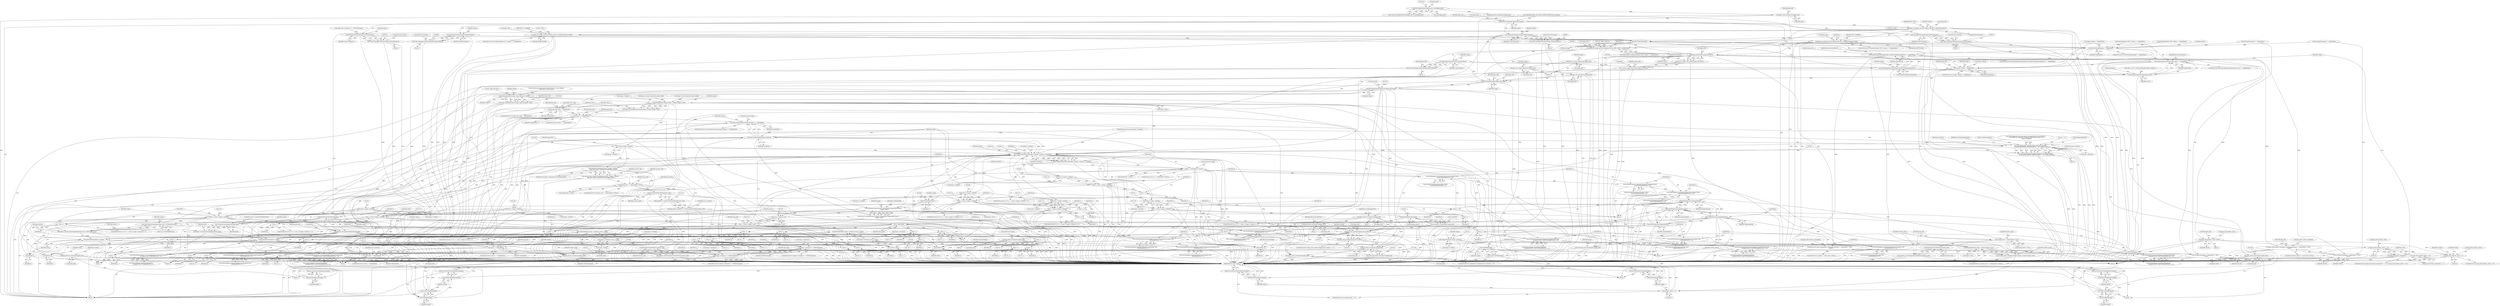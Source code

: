 digraph "0_ImageMagick_58cf5bf4fade82e3b510e8f3463a967278a3e410@API" {
"1000306" [label="(Call,jpeg_create_decompress(&jpeg_info))"];
"1000207" [label="(Call,ResetMagickMemory(&jpeg_info,0,sizeof(jpeg_info)))"];
"1000309" [label="(Call,JPEGSourceManager(&jpeg_info,image))"];
"1000313" [label="(Call,jpeg_set_marker_processor(&jpeg_info,JPEG_COM,ReadComment))"];
"1000329" [label="(Call,jpeg_set_marker_processor(&jpeg_info,ICC_MARKER,ReadICCProfile))"];
"1000340" [label="(Call,jpeg_set_marker_processor(&jpeg_info,IPTC_MARKER,ReadIPTCProfile))"];
"1000372" [label="(Call,jpeg_set_marker_processor(&jpeg_info,(int) (JPEG_APP0+i),ReadProfile))"];
"1000385" [label="(Call,jpeg_read_header(&jpeg_info,TRUE))"];
"1000383" [label="(Call,(ssize_t) jpeg_read_header(&jpeg_info,TRUE))"];
"1000381" [label="(Call,i=(ssize_t) jpeg_read_header(&jpeg_info,TRUE))"];
"1000528" [label="(Call,jpeg_calc_output_dimensions(&jpeg_info))"];
"1000600" [label="(Call,jpeg_calc_output_dimensions(&jpeg_info))"];
"1000828" [label="(Call,jpeg_start_decompress(&jpeg_info))"];
"1000826" [label="(Call,(void) jpeg_start_decompress(&jpeg_info))"];
"1001010" [label="(Call,JPEGSetImageQuality(&jpeg_info,image))"];
"1001014" [label="(Call,JPEGSetImageSamplingFactor(&jpeg_info,image))"];
"1001031" [label="(Call,SetImageProperty(image,\"jpeg:colorspace\",value))"];
"1001029" [label="(Call,(void) SetImageProperty(image,\"jpeg:colorspace\",value))"];
"1001047" [label="(Call,CloseBlob(image))"];
"1001045" [label="(Call,(void) CloseBlob(image))"];
"1001050" [label="(Call,GetFirstImageInList(image))"];
"1001049" [label="(Return,return(GetFirstImageInList(image));)"];
"1001054" [label="(Call,SetImageExtent(image,image->columns,image->rows))"];
"1001052" [label="(Call,status=SetImageExtent(image,image->columns,image->rows))"];
"1001063" [label="(Call,status == MagickFalse)"];
"1001791" [label="(Call,SyncAuthenticPixels(image,exception) == MagickFalse)"];
"1001809" [label="(Call,status == MagickFalse)"];
"1001818" [label="(Call,status != MagickFalse)"];
"1001077" [label="(Call,DestroyImageList(image))"];
"1001076" [label="(Return,return(DestroyImageList(image));)"];
"1001107" [label="(Call,(size_t) image->columns)"];
"1001106" [label="(Call,AcquireVirtualMemory((size_t) image->columns,\n    jpeg_info.output_components*sizeof(*jpeg_pixels)))"];
"1001104" [label="(Call,memory_info=AcquireVirtualMemory((size_t) image->columns,\n    jpeg_info.output_components*sizeof(*jpeg_pixels)))"];
"1001120" [label="(Call,memory_info == (MemoryInfo *) NULL)"];
"1001136" [label="(Call,GetVirtualMemoryBlob(memory_info))"];
"1001134" [label="(Call,(JSAMPLE *) GetVirtualMemoryBlob(memory_info))"];
"1001132" [label="(Call,jpeg_pixels=(JSAMPLE *) GetVirtualMemoryBlob(memory_info))"];
"1001351" [label="(Call,(JSAMPROW) jpeg_pixels)"];
"1001347" [label="(Call,scanline[0]=(JSAMPROW) jpeg_pixels)"];
"1001373" [label="(Call,jpeg_read_scanlines(&jpeg_info,scanline,1))"];
"1001372" [label="(Call,jpeg_read_scanlines(&jpeg_info,scanline,1) != 1)"];
"1001813" [label="(Call,jpeg_abort_decompress(&jpeg_info))"];
"1001836" [label="(Call,jpeg_finish_decompress(&jpeg_info))"];
"1001834" [label="(Call,(void) jpeg_finish_decompress(&jpeg_info))"];
"1001839" [label="(Call,jpeg_destroy_decompress(&jpeg_info))"];
"1001392" [label="(Call,p=jpeg_pixels)"];
"1001486" [label="(Call,p++)"];
"1001520" [label="(Call,p++)"];
"1001531" [label="(Call,p++)"];
"1001542" [label="(Call,p++)"];
"1001575" [label="(Call,p++)"];
"1001588" [label="(Call,p++)"];
"1001601" [label="(Call,p++)"];
"1001616" [label="(Call,p++)"];
"1001667" [label="(Call,p++)"];
"1001699" [label="(Call,p++)"];
"1001708" [label="(Call,p++)"];
"1001717" [label="(Call,p++)"];
"1001748" [label="(Call,p++)"];
"1001759" [label="(Call,p++)"];
"1001770" [label="(Call,p++)"];
"1001783" [label="(Call,p++)"];
"1001147" [label="(Call,memory_info != (MemoryInfo *) NULL)"];
"1001154" [label="(Call,RelinquishVirtualMemory(memory_info))"];
"1001152" [label="(Call,memory_info=RelinquishVirtualMemory(memory_info))"];
"1001844" [label="(Call,RelinquishVirtualMemory(memory_info))"];
"1001842" [label="(Call,memory_info=RelinquishVirtualMemory(memory_info))"];
"1001166" [label="(Call,(MagickSizeType) image->columns)"];
"1001165" [label="(Call,(MagickSizeType) image->columns*image->rows)"];
"1001163" [label="(Call,number_pixels=(MagickSizeType) image->columns*image->rows)"];
"1001175" [label="(Call,number_pixels != 0)"];
"1001397" [label="(Call,QueueAuthenticPixels(image,0,y,image->columns,1,exception))"];
"1001395" [label="(Call,q=QueueAuthenticPixels(image,0,y,image->columns,1,exception))"];
"1001407" [label="(Call,q == (PixelPacket *) NULL)"];
"1001477" [label="(Call,SetPixelRGBO(q,image->colormap+(ssize_t) index))"];
"1001488" [label="(Call,q++)"];
"1001511" [label="(Call,SetPixelRed(q,ScaleShortToQuantum((unsigned short)\n                (scale*GETJSAMPLE(*p++)))))"];
"1001522" [label="(Call,SetPixelGreen(q,ScaleShortToQuantum((unsigned short)\n                (scale*GETJSAMPLE(*p++)))))"];
"1001533" [label="(Call,SetPixelBlue(q,ScaleShortToQuantum((unsigned short)\n                (scale*GETJSAMPLE(*p++)))))"];
"1001544" [label="(Call,SetPixelOpacity(q,OpaqueOpacity))"];
"1001547" [label="(Call,q++)"];
"1001618" [label="(Call,SetPixelOpacity(q,OpaqueOpacity))"];
"1001621" [label="(Call,q++)"];
"1001564" [label="(Call,SetPixelCyan(q,QuantumRange-ScaleShortToQuantum(\n                (unsigned short) (scale*GETJSAMPLE(*p++)))))"];
"1001577" [label="(Call,SetPixelMagenta(q,QuantumRange-ScaleShortToQuantum(\n                (unsigned short) (scale*GETJSAMPLE(*p++)))))"];
"1001590" [label="(Call,SetPixelYellow(q,QuantumRange-ScaleShortToQuantum(\n                (unsigned short) (scale*GETJSAMPLE(*p++)))))"];
"1001719" [label="(Call,SetPixelOpacity(q,OpaqueOpacity))"];
"1001722" [label="(Call,q++)"];
"1001692" [label="(Call,SetPixelRed(q,ScaleCharToQuantum((unsigned char)\n              GETJSAMPLE(*p++))))"];
"1001701" [label="(Call,SetPixelGreen(q,ScaleCharToQuantum((unsigned char)\n              GETJSAMPLE(*p++))))"];
"1001710" [label="(Call,SetPixelBlue(q,ScaleCharToQuantum((unsigned char)\n              GETJSAMPLE(*p++))))"];
"1001785" [label="(Call,SetPixelOpacity(q,OpaqueOpacity))"];
"1001788" [label="(Call,q++)"];
"1001739" [label="(Call,SetPixelCyan(q,QuantumRange-ScaleCharToQuantum((unsigned char)\n              GETJSAMPLE(*p++))))"];
"1001750" [label="(Call,SetPixelMagenta(q,QuantumRange-ScaleCharToQuantum((unsigned char)\n              GETJSAMPLE(*p++))))"];
"1001761" [label="(Call,SetPixelYellow(q,QuantumRange-ScaleCharToQuantum((unsigned char)\n              GETJSAMPLE(*p++))))"];
"1001658" [label="(Call,SetPixelRGBO(q,image->colormap+(ssize_t) index))"];
"1001669" [label="(Call,q++)"];
"1001415" [label="(Call,GetAuthenticIndexQueue(image))"];
"1001413" [label="(Call,indexes=GetAuthenticIndexQueue(image))"];
"1001472" [label="(Call,SetPixelIndex(indexes+x,index))"];
"1001483" [label="(Call,(ssize_t) index)"];
"1001479" [label="(Call,image->colormap+(ssize_t) index)"];
"1001473" [label="(Call,indexes+x)"];
"1001603" [label="(Call,SetPixelBlack(indexes+x,QuantumRange-ScaleShortToQuantum(\n                (unsigned short) (scale*GETJSAMPLE(*p++)))))"];
"1001604" [label="(Call,indexes+x)"];
"1001653" [label="(Call,SetPixelIndex(indexes+x,index))"];
"1001664" [label="(Call,(ssize_t) index)"];
"1001660" [label="(Call,image->colormap+(ssize_t) index)"];
"1001654" [label="(Call,indexes+x)"];
"1001772" [label="(Call,SetPixelBlack(indexes+x,QuantumRange-ScaleCharToQuantum(\n              (unsigned char) GETJSAMPLE(*p++))))"];
"1001773" [label="(Call,indexes+x)"];
"1001469" [label="(Call,ConstrainColormapIndex(image,pixel))"];
"1001467" [label="(Call,index=ConstrainColormapIndex(image,pixel))"];
"1001792" [label="(Call,SyncAuthenticPixels(image,exception))"];
"1001382" [label="(Call,ThrowMagickException(exception,GetMagickModule(),\n          CorruptImageWarning,\"SkipToSyncByte\",\"`%s'\",image->filename))"];
"1001380" [label="(Call,(void) ThrowMagickException(exception,GetMagickModule(),\n          CorruptImageWarning,\"SkipToSyncByte\",\"`%s'\",image->filename))"];
"1001799" [label="(Call,SetImageProgress(image,LoadImageTag,(MagickOffsetType) y,\n      image->rows))"];
"1001360" [label="(Call,(ssize_t) image->rows)"];
"1001358" [label="(Call,y < (ssize_t) image->rows)"];
"1001365" [label="(Call,y++)"];
"1001797" [label="(Call,status=SetImageProgress(image,LoadImageTag,(MagickOffsetType) y,\n      image->rows))"];
"1001848" [label="(Call,CloseBlob(image))"];
"1001846" [label="(Call,(void) CloseBlob(image))"];
"1001851" [label="(Call,GetFirstImageInList(image))"];
"1001850" [label="(Return,return(GetFirstImageInList(image));)"];
"1001646" [label="(Call,ConstrainColormapIndex(image,(size_t) GETJSAMPLE(*p)))"];
"1001644" [label="(Call,index=ConstrainColormapIndex(image,(size_t) GETJSAMPLE(*p)))"];
"1001449" [label="(Call,(ssize_t) image->columns)"];
"1001447" [label="(Call,x < (ssize_t) image->columns)"];
"1001454" [label="(Call,x++)"];
"1001503" [label="(Call,(ssize_t) image->columns)"];
"1001501" [label="(Call,x < (ssize_t) image->columns)"];
"1001508" [label="(Call,x++)"];
"1001556" [label="(Call,(ssize_t) image->columns)"];
"1001554" [label="(Call,x < (ssize_t) image->columns)"];
"1001561" [label="(Call,x++)"];
"1001636" [label="(Call,(ssize_t) image->columns)"];
"1001634" [label="(Call,x < (ssize_t) image->columns)"];
"1001641" [label="(Call,x++)"];
"1001684" [label="(Call,(ssize_t) image->columns)"];
"1001682" [label="(Call,x < (ssize_t) image->columns)"];
"1001689" [label="(Call,x++)"];
"1001731" [label="(Call,(ssize_t) image->columns)"];
"1001729" [label="(Call,x < (ssize_t) image->columns)"];
"1001736" [label="(Call,x++)"];
"1001802" [label="(Call,(MagickOffsetType) y)"];
"1001161" [label="(Call,CloseBlob(image))"];
"1001159" [label="(Call,(void) CloseBlob(image))"];
"1001179" [label="(Call,GetFirstImageInList(image))"];
"1001178" [label="(Return,return(GetFirstImageInList(image));)"];
"1001182" [label="(Call,DestroyImage(image))"];
"1001181" [label="(Return,return(DestroyImage(image));)"];
"1001042" [label="(Call,jpeg_destroy_decompress(&jpeg_info))"];
"1001067" [label="(Call,jpeg_destroy_decompress(&jpeg_info))"];
"1001098" [label="(Call,jpeg_destroy_decompress(&jpeg_info))"];
"1001126" [label="(Call,jpeg_destroy_decompress(&jpeg_info))"];
"1001156" [label="(Call,jpeg_destroy_decompress(&jpeg_info))"];
"1000682" [label="(Call,jpeg_info.quantize_colors=TRUE)"];
"1000931" [label="(Call,jpeg_info.quantize_colors == 0)"];
"1000925" [label="(Call,(jpeg_info.output_components == 1) && (jpeg_info.quantize_colors == 0))"];
"1001185" [label="(Call,jpeg_info.quantize_colors != 0)"];
"1000706" [label="(Call,jpeg_info.do_block_smoothing=IsStringTrue(option) != MagickFalse ? TRUE :\n      FALSE)"];
"1000710" [label="(Call,IsStringTrue(option) != MagickFalse ? TRUE :\n      FALSE)"];
"1000815" [label="(Call,jpeg_info.do_fancy_upsampling=IsStringTrue(option) != MagickFalse ? TRUE :\n      FALSE)"];
"1000819" [label="(Call,IsStringTrue(option) != MagickFalse ? TRUE :\n      FALSE)"];
"1000864" [label="(Call,SetImageColorspace(image,sRGBColorspace))"];
"1000862" [label="(Call,(void) SetImageColorspace(image,sRGBColorspace))"];
"1000894" [label="(Call,IsITUFaxImage(image))"];
"1000893" [label="(Call,IsITUFaxImage(image) != MagickFalse)"];
"1000915" [label="(Call,AcquireImageColormap(image,StringToUnsignedLong(option)) == MagickFalse)"];
"1000949" [label="(Call,AcquireImageColormap(image,colors) == MagickFalse)"];
"1000958" [label="(Call,image->debug != MagickFalse)"];
"1001036" [label="(Call,image_info->ping != MagickFalse)"];
"1000900" [label="(Call,SetImageColorspace(image,LabColorspace))"];
"1000898" [label="(Call,(void) SetImageColorspace(image,LabColorspace))"];
"1000916" [label="(Call,AcquireImageColormap(image,StringToUnsignedLong(option)))"];
"1000950" [label="(Call,AcquireImageColormap(image,colors))"];
"1000872" [label="(Call,SetImageColorspace(image,GRAYColorspace))"];
"1000870" [label="(Call,(void) SetImageColorspace(image,GRAYColorspace))"];
"1000880" [label="(Call,SetImageColorspace(image,YCbCrColorspace))"];
"1000878" [label="(Call,(void) SetImageColorspace(image,YCbCrColorspace))"];
"1000888" [label="(Call,SetImageColorspace(image,CMYKColorspace))"];
"1000886" [label="(Call,(void) SetImageColorspace(image,CMYKColorspace))"];
"1001492" [label="(Call,image->colorspace != CMYKColorspace)"];
"1001673" [label="(Call,image->colorspace != CMYKColorspace)"];
"1001635" [label="(Identifier,x)"];
"1000883" [label="(ControlStructure,break;)"];
"1001474" [label="(Identifier,indexes)"];
"1001717" [label="(Call,p++)"];
"1001503" [label="(Call,(ssize_t) image->columns)"];
"1001488" [label="(Call,q++)"];
"1001794" [label="(Identifier,exception)"];
"1000889" [label="(Identifier,image)"];
"1000932" [label="(Call,jpeg_info.quantize_colors)"];
"1000902" [label="(Identifier,LabColorspace)"];
"1001800" [label="(Identifier,image)"];
"1001841" [label="(Identifier,jpeg_info)"];
"1001590" [label="(Call,SetPixelYellow(q,QuantumRange-ScaleShortToQuantum(\n                (unsigned short) (scale*GETJSAMPLE(*p++)))))"];
"1000317" [label="(Identifier,ReadComment)"];
"1001380" [label="(Call,(void) ThrowMagickException(exception,GetMagickModule(),\n          CorruptImageWarning,\"SkipToSyncByte\",\"`%s'\",image->filename))"];
"1001064" [label="(Identifier,status)"];
"1001709" [label="(Identifier,p)"];
"1000875" [label="(ControlStructure,break;)"];
"1001033" [label="(Literal,\"jpeg:colorspace\")"];
"1001657" [label="(Identifier,index)"];
"1001374" [label="(Call,&jpeg_info)"];
"1001385" [label="(Identifier,CorruptImageWarning)"];
"1001684" [label="(Call,(ssize_t) image->columns)"];
"1001502" [label="(Identifier,x)"];
"1000340" [label="(Call,jpeg_set_marker_processor(&jpeg_info,IPTC_MARKER,ReadIPTCProfile))"];
"1001666" [label="(Identifier,index)"];
"1001373" [label="(Call,jpeg_read_scanlines(&jpeg_info,scanline,1))"];
"1000831" [label="(Call,image->columns=jpeg_info.output_width)"];
"1000824" [label="(Identifier,TRUE)"];
"1001398" [label="(Identifier,image)"];
"1001617" [label="(Identifier,p)"];
"1001486" [label="(Call,p++)"];
"1000393" [label="(Identifier,image_info)"];
"1001769" [label="(Call,*p++)"];
"1000719" [label="(Identifier,jpeg_info)"];
"1001812" [label="(Block,)"];
"1001771" [label="(Identifier,p)"];
"1001397" [label="(Call,QueueAuthenticPixels(image,0,y,image->columns,1,exception))"];
"1001047" [label="(Call,CloseBlob(image))"];
"1001043" [label="(Call,&jpeg_info)"];
"1001589" [label="(Identifier,p)"];
"1000872" [label="(Call,SetImageColorspace(image,GRAYColorspace))"];
"1001034" [label="(Identifier,value)"];
"1001148" [label="(Identifier,memory_info)"];
"1001661" [label="(Call,image->colormap)"];
"1000951" [label="(Identifier,image)"];
"1000922" [label="(Identifier,ResourceLimitError)"];
"1000391" [label="(Call,image_info->colorspace == YCbCrColorspace)"];
"1000952" [label="(Identifier,colors)"];
"1001839" [label="(Call,jpeg_destroy_decompress(&jpeg_info))"];
"1001655" [label="(Identifier,indexes)"];
"1000826" [label="(Call,(void) jpeg_start_decompress(&jpeg_info))"];
"1001819" [label="(Identifier,status)"];
"1000312" [label="(Identifier,image)"];
"1001574" [label="(Call,*p++)"];
"1001479" [label="(Call,image->colormap+(ssize_t) index)"];
"1001469" [label="(Call,ConstrainColormapIndex(image,pixel))"];
"1001012" [label="(Identifier,jpeg_info)"];
"1001543" [label="(Identifier,p)"];
"1001751" [label="(Identifier,q)"];
"1001068" [label="(Call,&jpeg_info)"];
"1001773" [label="(Call,indexes+x)"];
"1001471" [label="(Identifier,pixel)"];
"1001387" [label="(Literal,\"`%s'\")"];
"1001414" [label="(Identifier,indexes)"];
"1001407" [label="(Call,q == (PixelPacket *) NULL)"];
"1001125" [label="(Block,)"];
"1001636" [label="(Call,(ssize_t) image->columns)"];
"1001534" [label="(Identifier,q)"];
"1001798" [label="(Identifier,status)"];
"1001509" [label="(Identifier,x)"];
"1001171" [label="(Call,image->rows)"];
"1001737" [label="(Identifier,x)"];
"1001725" [label="(ControlStructure,for (x=0; x < (ssize_t) image->columns; x++))"];
"1001127" [label="(Call,&jpeg_info)"];
"1001130" [label="(Identifier,ResourceLimitError)"];
"1001607" [label="(Call,QuantumRange-ScaleShortToQuantum(\n                (unsigned short) (scale*GETJSAMPLE(*p++))))"];
"1001371" [label="(ControlStructure,if (jpeg_read_scanlines(&jpeg_info,scanline,1) != 1))"];
"1001399" [label="(Literal,0)"];
"1001793" [label="(Identifier,image)"];
"1001852" [label="(Identifier,image)"];
"1000885" [label="(Block,)"];
"1000896" [label="(Identifier,MagickFalse)"];
"1000337" [label="(Literal,\"IPTC\")"];
"1001054" [label="(Call,SetImageExtent(image,image->columns,image->rows))"];
"1001416" [label="(Identifier,image)"];
"1001106" [label="(Call,AcquireVirtualMemory((size_t) image->columns,\n    jpeg_info.output_components*sizeof(*jpeg_pixels)))"];
"1001443" [label="(ControlStructure,for (x=0; x < (ssize_t) image->columns; x++))"];
"1001564" [label="(Call,SetPixelCyan(q,QuantumRange-ScaleShortToQuantum(\n                (unsigned short) (scale*GETJSAMPLE(*p++)))))"];
"1001670" [label="(Identifier,q)"];
"1001132" [label="(Call,jpeg_pixels=(JSAMPLE *) GetVirtualMemoryBlob(memory_info))"];
"1001788" [label="(Call,q++)"];
"1001121" [label="(Identifier,memory_info)"];
"1001606" [label="(Identifier,x)"];
"1001172" [label="(Identifier,image)"];
"1001616" [label="(Call,p++)"];
"1001836" [label="(Call,jpeg_finish_decompress(&jpeg_info))"];
"1001349" [label="(Identifier,scanline)"];
"1000382" [label="(Identifier,i)"];
"1001379" [label="(Block,)"];
"1000715" [label="(Identifier,TRUE)"];
"1001776" [label="(Call,QuantumRange-ScaleCharToQuantum(\n              (unsigned char) GETJSAMPLE(*p++)))"];
"1000309" [label="(Call,JPEGSourceManager(&jpeg_info,image))"];
"1001648" [label="(Call,(size_t) GETJSAMPLE(*p))"];
"1001032" [label="(Identifier,image)"];
"1001797" [label="(Call,status=SetImageProgress(image,LoadImageTag,(MagickOffsetType) y,\n      image->rows))"];
"1001010" [label="(Call,JPEGSetImageQuality(&jpeg_info,image))"];
"1001748" [label="(Call,p++)"];
"1001758" [label="(Call,*p++)"];
"1001480" [label="(Call,image->colormap)"];
"1000248" [label="(Call,jpeg_destroy_decompress(&jpeg_info))"];
"1001394" [label="(Identifier,jpeg_pixels)"];
"1000307" [label="(Call,&jpeg_info)"];
"1000928" [label="(Identifier,jpeg_info)"];
"1001726" [label="(Call,x=0)"];
"1000949" [label="(Call,AcquireImageColormap(image,colors) == MagickFalse)"];
"1000892" [label="(ControlStructure,if (IsITUFaxImage(image) != MagickFalse))"];
"1001548" [label="(Identifier,q)"];
"1001827" [label="(ControlStructure,if (setjmp(error_manager.error_recovery) == 0))"];
"1001561" [label="(Call,x++)"];
"1001680" [label="(Identifier,x)"];
"1000816" [label="(Call,jpeg_info.do_fancy_upsampling)"];
"1001730" [label="(Identifier,x)"];
"1001791" [label="(Call,SyncAuthenticPixels(image,exception) == MagickFalse)"];
"1000529" [label="(Call,&jpeg_info)"];
"1001774" [label="(Identifier,indexes)"];
"1001508" [label="(Call,x++)"];
"1001412" [label="(ControlStructure,break;)"];
"1001843" [label="(Identifier,memory_info)"];
"1001119" [label="(ControlStructure,if (memory_info == (MemoryInfo *) NULL))"];
"1001733" [label="(Call,image->columns)"];
"1000681" [label="(Block,)"];
"1001750" [label="(Call,SetPixelMagenta(q,QuantumRange-ScaleCharToQuantum((unsigned char)\n              GETJSAMPLE(*p++))))"];
"1000877" [label="(Block,)"];
"1000869" [label="(Block,)"];
"1000895" [label="(Identifier,image)"];
"1001740" [label="(Identifier,q)"];
"1001493" [label="(Call,image->colorspace)"];
"1001353" [label="(Identifier,jpeg_pixels)"];
"1001456" [label="(Block,)"];
"1001761" [label="(Call,SetPixelYellow(q,QuantumRange-ScaleCharToQuantum((unsigned char)\n              GETJSAMPLE(*p++))))"];
"1001554" [label="(Call,x < (ssize_t) image->columns)"];
"1001741" [label="(Call,QuantumRange-ScaleCharToQuantum((unsigned char)\n              GETJSAMPLE(*p++)))"];
"1000874" [label="(Identifier,GRAYColorspace)"];
"1001702" [label="(Identifier,q)"];
"1001175" [label="(Call,number_pixels != 0)"];
"1001149" [label="(Call,(MemoryInfo *) NULL)"];
"1001785" [label="(Call,SetPixelOpacity(q,OpaqueOpacity))"];
"1001667" [label="(Call,p++)"];
"1001820" [label="(Identifier,MagickFalse)"];
"1001029" [label="(Call,(void) SetImageProperty(image,\"jpeg:colorspace\",value))"];
"1001634" [label="(Call,x < (ssize_t) image->columns)"];
"1001532" [label="(Identifier,p)"];
"1001168" [label="(Call,image->columns)"];
"1001384" [label="(Call,GetMagickModule())"];
"1001377" [label="(Literal,1)"];
"1001851" [label="(Call,GetFirstImageInList(image))"];
"1000915" [label="(Call,AcquireImageColormap(image,StringToUnsignedLong(option)) == MagickFalse)"];
"1001719" [label="(Call,SetPixelOpacity(q,OpaqueOpacity))"];
"1000388" [label="(Identifier,TRUE)"];
"1001645" [label="(Identifier,index)"];
"1001591" [label="(Identifier,q)"];
"1000707" [label="(Call,jpeg_info.do_block_smoothing)"];
"1000179" [label="(Call,OpenBlob(image_info,image,ReadBinaryBlobMode,exception))"];
"1001378" [label="(Literal,1)"];
"1000381" [label="(Call,i=(ssize_t) jpeg_read_header(&jpeg_info,TRUE))"];
"1000330" [label="(Call,&jpeg_info)"];
"1001052" [label="(Call,status=SetImageExtent(image,image->columns,image->rows))"];
"1001063" [label="(Call,status == MagickFalse)"];
"1000386" [label="(Call,&jpeg_info)"];
"1001176" [label="(Identifier,number_pixels)"];
"1001551" [label="(Call,x=0)"];
"1000865" [label="(Identifier,image)"];
"1001014" [label="(Call,JPEGSetImageSamplingFactor(&jpeg_info,image))"];
"1001808" [label="(ControlStructure,if (status == MagickFalse))"];
"1001703" [label="(Call,ScaleCharToQuantum((unsigned char)\n              GETJSAMPLE(*p++)))"];
"1001366" [label="(Identifier,y)"];
"1001763" [label="(Call,QuantumRange-ScaleCharToQuantum((unsigned char)\n              GETJSAMPLE(*p++)))"];
"1001499" [label="(Identifier,x)"];
"1001659" [label="(Identifier,q)"];
"1000886" [label="(Call,(void) SetImageColorspace(image,CMYKColorspace))"];
"1001177" [label="(Literal,0)"];
"1000880" [label="(Call,SetImageColorspace(image,YCbCrColorspace))"];
"1001066" [label="(Block,)"];
"1001153" [label="(Identifier,memory_info)"];
"1001546" [label="(Identifier,OpaqueOpacity)"];
"1001511" [label="(Call,SetPixelRed(q,ScaleShortToQuantum((unsigned short)\n                (scale*GETJSAMPLE(*p++)))))"];
"1001359" [label="(Identifier,y)"];
"1001736" [label="(Call,x++)"];
"1001367" [label="(Block,)"];
"1001770" [label="(Call,p++)"];
"1000905" [label="(Identifier,jpeg_info)"];
"1001041" [label="(Block,)"];
"1001459" [label="(Identifier,pixel)"];
"1001727" [label="(Identifier,x)"];
"1001391" [label="(ControlStructure,continue;)"];
"1000828" [label="(Call,jpeg_start_decompress(&jpeg_info))"];
"1001404" [label="(Literal,1)"];
"1001708" [label="(Call,p++)"];
"1001787" [label="(Identifier,OpaqueOpacity)"];
"1001654" [label="(Call,indexes+x)"];
"1001747" [label="(Call,*p++)"];
"1001686" [label="(Call,image->columns)"];
"1000335" [label="(Call,IsOptionMember(\"IPTC\",option) == MagickFalse)"];
"1000825" [label="(Identifier,FALSE)"];
"1001477" [label="(Call,SetPixelRGBO(q,image->colormap+(ssize_t) index))"];
"1001749" [label="(Identifier,p)"];
"1001620" [label="(Identifier,OpaqueOpacity)"];
"1000344" [label="(Identifier,ReadIPTCProfile)"];
"1001189" [label="(Literal,0)"];
"1001562" [label="(Identifier,x)"];
"1001792" [label="(Call,SyncAuthenticPixels(image,exception))"];
"1000955" [label="(Identifier,ResourceLimitError)"];
"1001383" [label="(Identifier,exception)"];
"1001848" [label="(Call,CloseBlob(image))"];
"1000916" [label="(Call,AcquireImageColormap(image,StringToUnsignedLong(option)))"];
"1001163" [label="(Call,number_pixels=(MagickSizeType) image->columns*image->rows)"];
"1001099" [label="(Call,&jpeg_info)"];
"1000820" [label="(Call,IsStringTrue(option) != MagickFalse)"];
"1001513" [label="(Call,ScaleShortToQuantum((unsigned short)\n                (scale*GETJSAMPLE(*p++))))"];
"1001158" [label="(Identifier,jpeg_info)"];
"1001630" [label="(ControlStructure,for (x=0; x < (ssize_t) image->columns; x++))"];
"1000838" [label="(Call,image->rows=jpeg_info.output_height)"];
"1001631" [label="(Call,x=0)"];
"1000960" [label="(Identifier,image)"];
"1001408" [label="(Identifier,q)"];
"1001360" [label="(Call,(ssize_t) image->rows)"];
"1001396" [label="(Identifier,q)"];
"1001710" [label="(Call,SetPixelBlue(q,ScaleCharToQuantum((unsigned char)\n              GETJSAMPLE(*p++))))"];
"1001556" [label="(Call,(ssize_t) image->columns)"];
"1000207" [label="(Call,ResetMagickMemory(&jpeg_info,0,sizeof(jpeg_info)))"];
"1001037" [label="(Call,image_info->ping)"];
"1001683" [label="(Identifier,x)"];
"1001053" [label="(Identifier,status)"];
"1001400" [label="(Identifier,y)"];
"1001473" [label="(Call,indexes+x)"];
"1001485" [label="(Identifier,index)"];
"1001179" [label="(Call,GetFirstImageInList(image))"];
"1001646" [label="(Call,ConstrainColormapIndex(image,(size_t) GETJSAMPLE(*p)))"];
"1001165" [label="(Call,(MagickSizeType) image->columns*image->rows)"];
"1001660" [label="(Call,image->colormap+(ssize_t) index)"];
"1001159" [label="(Call,(void) CloseBlob(image))"];
"1001454" [label="(Call,x++)"];
"1001576" [label="(Identifier,p)"];
"1001544" [label="(Call,SetPixelOpacity(q,OpaqueOpacity))"];
"1001451" [label="(Call,image->columns)"];
"1001472" [label="(Call,SetPixelIndex(indexes+x,index))"];
"1000882" [label="(Identifier,YCbCrColorspace)"];
"1000373" [label="(Call,&jpeg_info)"];
"1001716" [label="(Call,*p++)"];
"1000315" [label="(Identifier,jpeg_info)"];
"1000110" [label="(Block,)"];
"1000353" [label="(Identifier,i)"];
"1000957" [label="(ControlStructure,if (image->debug != MagickFalse))"];
"1001069" [label="(Identifier,jpeg_info)"];
"1001531" [label="(Call,p++)"];
"1000888" [label="(Call,SetImageColorspace(image,CMYKColorspace))"];
"1001752" [label="(Call,QuantumRange-ScaleCharToQuantum((unsigned char)\n              GETJSAMPLE(*p++)))"];
"1000898" [label="(Call,(void) SetImageColorspace(image,LabColorspace))"];
"1001806" [label="(Identifier,image)"];
"1001522" [label="(Call,SetPixelGreen(q,ScaleShortToQuantum((unsigned short)\n                (scale*GETJSAMPLE(*p++)))))"];
"1001358" [label="(Call,y < (ssize_t) image->rows)"];
"1000367" [label="(Call,IsOptionMember(\"APP\",option) == MagickFalse)"];
"1001653" [label="(Call,SetPixelIndex(indexes+x,index))"];
"1001691" [label="(Block,)"];
"1001036" [label="(Call,image_info->ping != MagickFalse)"];
"1001185" [label="(Call,jpeg_info.quantize_colors != 0)"];
"1000333" [label="(Identifier,ReadICCProfile)"];
"1001505" [label="(Call,image->columns)"];
"1000931" [label="(Call,jpeg_info.quantize_colors == 0)"];
"1001802" [label="(Call,(MagickOffsetType) y)"];
"1000380" [label="(Identifier,ReadProfile)"];
"1001136" [label="(Call,GetVirtualMemoryBlob(memory_info))"];
"1001834" [label="(Call,(void) jpeg_finish_decompress(&jpeg_info))"];
"1000109" [label="(MethodParameterIn,ExceptionInfo *exception)"];
"1001587" [label="(Call,*p++)"];
"1001059" [label="(Call,image->rows)"];
"1001496" [label="(Identifier,CMYKColorspace)"];
"1001475" [label="(Identifier,x)"];
"1001405" [label="(Identifier,exception)"];
"1001739" [label="(Call,SetPixelCyan(q,QuantumRange-ScaleCharToQuantum((unsigned char)\n              GETJSAMPLE(*p++))))"];
"1001048" [label="(Identifier,image)"];
"1000319" [label="(Identifier,option)"];
"1001161" [label="(Call,CloseBlob(image))"];
"1000881" [label="(Identifier,image)"];
"1001533" [label="(Call,SetPixelBlue(q,ScaleShortToQuantum((unsigned short)\n                (scale*GETJSAMPLE(*p++)))))"];
"1001605" [label="(Identifier,indexes)"];
"1001183" [label="(Identifier,image)"];
"1001510" [label="(Block,)"];
"1001157" [label="(Call,&jpeg_info)"];
"1001376" [label="(Identifier,scanline)"];
"1000864" [label="(Call,SetImageColorspace(image,sRGBColorspace))"];
"1001055" [label="(Identifier,image)"];
"1001723" [label="(Identifier,q)"];
"1000953" [label="(Identifier,MagickFalse)"];
"1001601" [label="(Call,p++)"];
"1001035" [label="(ControlStructure,if (image_info->ping != MagickFalse))"];
"1001020" [label="(Call,FormatLocaleString(value,MaxTextExtent,\"%.20g\",(double)\n    jpeg_info.out_color_space))"];
"1001013" [label="(Identifier,image)"];
"1001592" [label="(Call,QuantumRange-ScaleShortToQuantum(\n                (unsigned short) (scale*GETJSAMPLE(*p++))))"];
"1000890" [label="(Identifier,CMYKColorspace)"];
"1001491" [label="(ControlStructure,if (image->colorspace != CMYKColorspace))"];
"1000686" [label="(Identifier,TRUE)"];
"1001692" [label="(Call,SetPixelRed(q,ScaleCharToQuantum((unsigned char)\n              GETJSAMPLE(*p++))))"];
"1000926" [label="(Call,jpeg_info.output_components == 1)"];
"1001395" [label="(Call,q=QueueAuthenticPixels(image,0,y,image->columns,1,exception))"];
"1001392" [label="(Call,p=jpeg_pixels)"];
"1001152" [label="(Call,memory_info=RelinquishVirtualMemory(memory_info))"];
"1001181" [label="(Return,return(DestroyImage(image));)"];
"1000939" [label="(Identifier,colors)"];
"1000914" [label="(ControlStructure,if (AcquireImageColormap(image,StringToUnsignedLong(option)) == MagickFalse))"];
"1001842" [label="(Call,memory_info=RelinquishVirtualMemory(memory_info))"];
"1000706" [label="(Call,jpeg_info.do_block_smoothing=IsStringTrue(option) != MagickFalse ? TRUE :\n      FALSE)"];
"1001045" [label="(Call,(void) CloseBlob(image))"];
"1001347" [label="(Call,scanline[0]=(JSAMPROW) jpeg_pixels)"];
"1001164" [label="(Identifier,number_pixels)"];
"1000314" [label="(Call,&jpeg_info)"];
"1001775" [label="(Identifier,x)"];
"1001523" [label="(Identifier,q)"];
"1001492" [label="(Call,image->colorspace != CMYKColorspace)"];
"1001658" [label="(Call,SetPixelRGBO(q,image->colormap+(ssize_t) index))"];
"1001772" [label="(Call,SetPixelBlack(indexes+x,QuantumRange-ScaleCharToQuantum(\n              (unsigned char) GETJSAMPLE(*p++))))"];
"1000967" [label="(Identifier,image)"];
"1001065" [label="(Identifier,MagickFalse)"];
"1001351" [label="(Call,(JSAMPROW) jpeg_pixels)"];
"1001146" [label="(ControlStructure,if (memory_info != (MemoryInfo *) NULL))"];
"1001840" [label="(Call,&jpeg_info)"];
"1001017" [label="(Identifier,image)"];
"1001521" [label="(Identifier,p)"];
"1000861" [label="(Block,)"];
"1001621" [label="(Call,q++)"];
"1001810" [label="(Identifier,status)"];
"1001600" [label="(Call,*p++)"];
"1001476" [label="(Identifier,index)"];
"1001669" [label="(Call,q++)"];
"1001016" [label="(Identifier,jpeg_info)"];
"1001700" [label="(Identifier,p)"];
"1001541" [label="(Call,*p++)"];
"1001618" [label="(Call,SetPixelOpacity(q,OpaqueOpacity))"];
"1001638" [label="(Call,image->columns)"];
"1001542" [label="(Call,p++)"];
"1000920" [label="(Identifier,MagickFalse)"];
"1001468" [label="(Identifier,index)"];
"1001707" [label="(Call,*p++)"];
"1001497" [label="(ControlStructure,for (x=0; x < (ssize_t) image->columns; x++))"];
"1000867" [label="(ControlStructure,break;)"];
"1001729" [label="(Call,x < (ssize_t) image->columns)"];
"1000385" [label="(Call,jpeg_read_header(&jpeg_info,TRUE))"];
"1000833" [label="(Identifier,image)"];
"1000918" [label="(Call,StringToUnsignedLong(option))"];
"1001114" [label="(Identifier,jpeg_info)"];
"1000893" [label="(Call,IsITUFaxImage(image) != MagickFalse)"];
"1001122" [label="(Call,(MemoryInfo *) NULL)"];
"1001846" [label="(Call,(void) CloseBlob(image))"];
"1001679" [label="(Call,x=0)"];
"1000948" [label="(ControlStructure,if (AcquireImageColormap(image,colors) == MagickFalse))"];
"1001356" [label="(Identifier,y)"];
"1001722" [label="(Call,q++)"];
"1001062" [label="(ControlStructure,if (status == MagickFalse))"];
"1001015" [label="(Call,&jpeg_info)"];
"1000891" [label="(ControlStructure,break;)"];
"1001673" [label="(Call,image->colorspace != CMYKColorspace)"];
"1001789" [label="(Identifier,q)"];
"1000711" [label="(Call,IsStringTrue(option) != MagickFalse)"];
"1000683" [label="(Call,jpeg_info.quantize_colors)"];
"1001809" [label="(Call,status == MagickFalse)"];
"1001162" [label="(Identifier,image)"];
"1000341" [label="(Call,&jpeg_info)"];
"1001076" [label="(Return,return(DestroyImageList(image));)"];
"1001674" [label="(Call,image->colorspace)"];
"1001641" [label="(Call,x++)"];
"1001721" [label="(Identifier,OpaqueOpacity)"];
"1001097" [label="(Block,)"];
"1001449" [label="(Call,(ssize_t) image->columns)"];
"1001720" [label="(Identifier,q)"];
"1001604" [label="(Call,indexes+x)"];
"1001814" [label="(Call,&jpeg_info)"];
"1000925" [label="(Call,(jpeg_info.output_components == 1) && (jpeg_info.quantize_colors == 0))"];
"1001182" [label="(Call,DestroyImage(image))"];
"1000323" [label="(ControlStructure,if (IsOptionMember(\"ICC\",option) == MagickFalse))"];
"1001038" [label="(Identifier,image_info)"];
"1001783" [label="(Call,p++)"];
"1000870" [label="(Call,(void) SetImageColorspace(image,GRAYColorspace))"];
"1001166" [label="(Call,(MagickSizeType) image->columns)"];
"1001813" [label="(Call,jpeg_abort_decompress(&jpeg_info))"];
"1001796" [label="(ControlStructure,break;)"];
"1001816" [label="(ControlStructure,break;)"];
"1001375" [label="(Identifier,jpeg_info)"];
"1001575" [label="(Call,p++)"];
"1001444" [label="(Call,x=0)"];
"1001811" [label="(Identifier,MagickFalse)"];
"1001105" [label="(Identifier,memory_info)"];
"1001120" [label="(Call,memory_info == (MemoryInfo *) NULL)"];
"1001420" [label="(Identifier,jpeg_info)"];
"1000347" [label="(Identifier,i)"];
"1000383" [label="(Call,(ssize_t) jpeg_read_header(&jpeg_info,TRUE))"];
"1001498" [label="(Call,x=0)"];
"1000310" [label="(Call,&jpeg_info)"];
"1001382" [label="(Call,ThrowMagickException(exception,GetMagickModule(),\n          CorruptImageWarning,\"SkipToSyncByte\",\"`%s'\",image->filename))"];
"1001470" [label="(Identifier,image)"];
"1000601" [label="(Call,&jpeg_info)"];
"1000211" [label="(Call,sizeof(jpeg_info))"];
"1001731" [label="(Call,(ssize_t) image->columns)"];
"1001406" [label="(ControlStructure,if (q == (PixelPacket *) NULL))"];
"1001711" [label="(Identifier,q)"];
"1000878" [label="(Call,(void) SetImageColorspace(image,YCbCrColorspace))"];
"1000329" [label="(Call,jpeg_set_marker_processor(&jpeg_info,ICC_MARKER,ReadICCProfile))"];
"1001145" [label="(Block,)"];
"1001760" [label="(Identifier,p)"];
"1000815" [label="(Call,jpeg_info.do_fancy_upsampling=IsStringTrue(option) != MagickFalse ? TRUE :\n      FALSE)"];
"1001156" [label="(Call,jpeg_destroy_decompress(&jpeg_info))"];
"1001128" [label="(Identifier,jpeg_info)"];
"1000372" [label="(Call,jpeg_set_marker_processor(&jpeg_info,(int) (JPEG_APP0+i),ReadProfile))"];
"1001126" [label="(Call,jpeg_destroy_decompress(&jpeg_info))"];
"1000894" [label="(Call,IsITUFaxImage(image))"];
"1001520" [label="(Call,p++)"];
"1001622" [label="(Identifier,q)"];
"1001098" [label="(Call,jpeg_destroy_decompress(&jpeg_info))"];
"1001786" [label="(Identifier,q)"];
"1001044" [label="(Identifier,jpeg_info)"];
"1001180" [label="(Identifier,image)"];
"1001365" [label="(Call,y++)"];
"1001603" [label="(Call,SetPixelBlack(indexes+x,QuantumRange-ScaleShortToQuantum(\n                (unsigned short) (scale*GETJSAMPLE(*p++)))))"];
"1001133" [label="(Identifier,jpeg_pixels)"];
"1001354" [label="(ControlStructure,for (y=0; y < (ssize_t) image->rows; y++))"];
"1001448" [label="(Identifier,x)"];
"1001393" [label="(Identifier,p)"];
"1001579" [label="(Call,QuantumRange-ScaleShortToQuantum(\n                (unsigned short) (scale*GETJSAMPLE(*p++))))"];
"1001682" [label="(Call,x < (ssize_t) image->columns)"];
"1000606" [label="(Identifier,image)"];
"1001804" [label="(Identifier,y)"];
"1001824" [label="(Identifier,error_manager)"];
"1001524" [label="(Call,ScaleShortToQuantum((unsigned short)\n                (scale*GETJSAMPLE(*p++))))"];
"1001530" [label="(Call,*p++)"];
"1000716" [label="(Identifier,FALSE)"];
"1000897" [label="(Block,)"];
"1000917" [label="(Identifier,image)"];
"1001031" [label="(Call,SetImageProperty(image,\"jpeg:colorspace\",value))"];
"1000862" [label="(Call,(void) SetImageColorspace(image,sRGBColorspace))"];
"1000306" [label="(Call,jpeg_create_decompress(&jpeg_info))"];
"1000924" [label="(ControlStructure,if ((jpeg_info.output_components == 1) && (jpeg_info.quantize_colors == 0)))"];
"1001668" [label="(Identifier,p)"];
"1001759" [label="(Call,p++)"];
"1000505" [label="(Block,)"];
"1001678" [label="(ControlStructure,for (x=0; x < (ssize_t) image->columns; x++))"];
"1001077" [label="(Call,DestroyImageList(image))"];
"1001107" [label="(Call,(size_t) image->columns)"];
"1001386" [label="(Literal,\"SkipToSyncByte\")"];
"1001154" [label="(Call,RelinquishVirtualMemory(memory_info))"];
"1001050" [label="(Call,GetFirstImageInList(image))"];
"1000205" [label="(Call,(void) ResetMagickMemory(&jpeg_info,0,sizeof(jpeg_info)))"];
"1000334" [label="(ControlStructure,if (IsOptionMember(\"IPTC\",option) == MagickFalse))"];
"1001619" [label="(Identifier,q)"];
"1001656" [label="(Identifier,x)"];
"1001545" [label="(Identifier,q)"];
"1001049" [label="(Return,return(GetFirstImageInList(image));)"];
"1001817" [label="(ControlStructure,if (status != MagickFalse))"];
"1000900" [label="(Call,SetImageColorspace(image,LabColorspace))"];
"1000710" [label="(Call,IsStringTrue(option) != MagickFalse ? TRUE :\n      FALSE)"];
"1001837" [label="(Call,&jpeg_info)"];
"1001413" [label="(Call,indexes=GetAuthenticIndexQueue(image))"];
"1001193" [label="(Identifier,image)"];
"1001112" [label="(Call,jpeg_info.output_components*sizeof(*jpeg_pixels))"];
"1001011" [label="(Call,&jpeg_info)"];
"1001563" [label="(Block,)"];
"1001577" [label="(Call,SetPixelMagenta(q,QuantumRange-ScaleShortToQuantum(\n                (unsigned short) (scale*GETJSAMPLE(*p++)))))"];
"1001805" [label="(Call,image->rows)"];
"1001790" [label="(ControlStructure,if (SyncAuthenticPixels(image,exception) == MagickFalse))"];
"1001850" [label="(Return,return(GetFirstImageInList(image));)"];
"1001693" [label="(Identifier,q)"];
"1001690" [label="(Identifier,x)"];
"1001647" [label="(Identifier,image)"];
"1000959" [label="(Call,image->debug)"];
"1001134" [label="(Call,(JSAMPLE *) GetVirtualMemoryBlob(memory_info))"];
"1001147" [label="(Call,memory_info != (MemoryInfo *) NULL)"];
"1001694" [label="(Call,ScaleCharToQuantum((unsigned char)\n              GETJSAMPLE(*p++)))"];
"1001845" [label="(Identifier,memory_info)"];
"1001677" [label="(Identifier,CMYKColorspace)"];
"1001555" [label="(Identifier,x)"];
"1001467" [label="(Call,index=ConstrainColormapIndex(image,pixel))"];
"1001849" [label="(Identifier,image)"];
"1000962" [label="(Identifier,MagickFalse)"];
"1001478" [label="(Identifier,q)"];
"1000809" [label="(ControlStructure,if (option != (const char *) NULL))"];
"1001615" [label="(Call,*p++)"];
"1001137" [label="(Identifier,memory_info)"];
"1001578" [label="(Identifier,q)"];
"1001348" [label="(Call,scanline[0])"];
"1001712" [label="(Call,ScaleCharToQuantum((unsigned char)\n              GETJSAMPLE(*p++)))"];
"1001519" [label="(Call,*p++)"];
"1000700" [label="(ControlStructure,if (option != (const char *) NULL))"];
"1000938" [label="(Call,colors=(size_t) GetQuantumRange(image->depth)+1)"];
"1001051" [label="(Identifier,image)"];
"1000210" [label="(Literal,0)"];
"1001777" [label="(Identifier,QuantumRange)"];
"1001698" [label="(Call,*p++)"];
"1001512" [label="(Identifier,q)"];
"1001644" [label="(Call,index=ConstrainColormapIndex(image,(size_t) GETJSAMPLE(*p)))"];
"1000375" [label="(Call,(int) (JPEG_APP0+i))"];
"1001071" [label="(Identifier,exception)"];
"1001142" [label="(Identifier,error_manager)"];
"1000650" [label="(Call,ThrowMagickException(exception,GetMagickModule(),OptionError,\n      \"12-bit JPEG not supported. Reducing pixel data to 8 bits\",\"`%s'\",\n      image->filename))"];
"1001801" [label="(Identifier,LoadImageTag)"];
"1001550" [label="(ControlStructure,for (x=0; x < (ssize_t) image->columns; x++))"];
"1001362" [label="(Call,image->rows)"];
"1001608" [label="(Identifier,QuantumRange)"];
"1001109" [label="(Call,image->columns)"];
"1000366" [label="(ControlStructure,if (IsOptionMember(\"APP\",option) == MagickFalse))"];
"1001078" [label="(Identifier,image)"];
"1001102" [label="(Identifier,CorruptImageError)"];
"1001040" [label="(Identifier,MagickFalse)"];
"1000910" [label="(Identifier,option)"];
"1001355" [label="(Call,y=0)"];
"1001401" [label="(Call,image->columns)"];
"1001818" [label="(Call,status != MagickFalse)"];
"1001853" [label="(MethodReturn,static Image *)"];
"1001643" [label="(Block,)"];
"1000682" [label="(Call,jpeg_info.quantize_colors=TRUE)"];
"1001566" [label="(Call,QuantumRange-ScaleShortToQuantum(\n                (unsigned short) (scale*GETJSAMPLE(*p++))))"];
"1000600" [label="(Call,jpeg_calc_output_dimensions(&jpeg_info))"];
"1001552" [label="(Identifier,x)"];
"1001409" [label="(Call,(PixelPacket *) NULL)"];
"1001447" [label="(Call,x < (ssize_t) image->columns)"];
"1000935" [label="(Literal,0)"];
"1001738" [label="(Block,)"];
"1001174" [label="(ControlStructure,if (number_pixels != 0))"];
"1001642" [label="(Identifier,x)"];
"1001155" [label="(Identifier,memory_info)"];
"1000829" [label="(Call,&jpeg_info)"];
"1000873" [label="(Identifier,image)"];
"1001689" [label="(Call,x++)"];
"1001565" [label="(Identifier,q)"];
"1001664" [label="(Call,(ssize_t) index)"];
"1001501" [label="(Call,x < (ssize_t) image->columns)"];
"1001415" [label="(Call,GetAuthenticIndexQueue(image))"];
"1000311" [label="(Identifier,jpeg_info)"];
"1001699" [label="(Call,p++)"];
"1000819" [label="(Call,IsStringTrue(option) != MagickFalse ? TRUE :\n      FALSE)"];
"1001701" [label="(Call,SetPixelGreen(q,ScaleCharToQuantum((unsigned char)\n              GETJSAMPLE(*p++))))"];
"1001186" [label="(Call,jpeg_info.quantize_colors)"];
"1001784" [label="(Identifier,p)"];
"1001083" [label="(Identifier,jpeg_info)"];
"1001602" [label="(Identifier,p)"];
"1000604" [label="(Call,image->debug != MagickFalse)"];
"1001844" [label="(Call,RelinquishVirtualMemory(memory_info))"];
"1001588" [label="(Call,p++)"];
"1001067" [label="(Call,jpeg_destroy_decompress(&jpeg_info))"];
"1000866" [label="(Identifier,sRGBColorspace)"];
"1000950" [label="(Call,AcquireImageColormap(image,colors))"];
"1000533" [label="(Identifier,image)"];
"1001795" [label="(Identifier,MagickFalse)"];
"1001178" [label="(Return,return(GetFirstImageInList(image));)"];
"1000316" [label="(Identifier,JPEG_COM)"];
"1001718" [label="(Identifier,p)"];
"1000528" [label="(Call,jpeg_calc_output_dimensions(&jpeg_info))"];
"1001799" [label="(Call,SetImageProgress(image,LoadImageTag,(MagickOffsetType) y,\n      image->rows))"];
"1001458" [label="(Call,pixel=(size_t) (scale*GETJSAMPLE(*p)))"];
"1000332" [label="(Identifier,ICC_MARKER)"];
"1001455" [label="(Identifier,x)"];
"1001815" [label="(Identifier,jpeg_info)"];
"1001104" [label="(Call,memory_info=AcquireVirtualMemory((size_t) image->columns,\n    jpeg_info.output_components*sizeof(*jpeg_pixels)))"];
"1001372" [label="(Call,jpeg_read_scanlines(&jpeg_info,scanline,1) != 1)"];
"1001558" [label="(Call,image->columns)"];
"1000958" [label="(Call,image->debug != MagickFalse)"];
"1001489" [label="(Identifier,q)"];
"1001535" [label="(Call,ScaleShortToQuantum((unsigned short)\n                (scale*GETJSAMPLE(*p++))))"];
"1001487" [label="(Identifier,p)"];
"1001672" [label="(ControlStructure,if (image->colorspace != CMYKColorspace))"];
"1001388" [label="(Call,image->filename)"];
"1000901" [label="(Identifier,image)"];
"1000313" [label="(Call,jpeg_set_marker_processor(&jpeg_info,JPEG_COM,ReadComment))"];
"1001762" [label="(Identifier,q)"];
"1000689" [label="(Identifier,jpeg_info)"];
"1001042" [label="(Call,jpeg_destroy_decompress(&jpeg_info))"];
"1001056" [label="(Call,image->columns)"];
"1001184" [label="(ControlStructure,if (jpeg_info.quantize_colors != 0))"];
"1000343" [label="(Identifier,IPTC_MARKER)"];
"1001483" [label="(Call,(ssize_t) index)"];
"1000208" [label="(Call,&jpeg_info)"];
"1001547" [label="(Call,q++)"];
"1001782" [label="(Call,*p++)"];
"1000306" -> "1000110"  [label="AST: "];
"1000306" -> "1000307"  [label="CFG: "];
"1000307" -> "1000306"  [label="AST: "];
"1000311" -> "1000306"  [label="CFG: "];
"1000306" -> "1001853"  [label="DDG: "];
"1000207" -> "1000306"  [label="DDG: "];
"1000306" -> "1000309"  [label="DDG: "];
"1000207" -> "1000205"  [label="AST: "];
"1000207" -> "1000211"  [label="CFG: "];
"1000208" -> "1000207"  [label="AST: "];
"1000210" -> "1000207"  [label="AST: "];
"1000211" -> "1000207"  [label="AST: "];
"1000205" -> "1000207"  [label="CFG: "];
"1000207" -> "1000205"  [label="DDG: "];
"1000207" -> "1000205"  [label="DDG: "];
"1000207" -> "1000248"  [label="DDG: "];
"1000309" -> "1000110"  [label="AST: "];
"1000309" -> "1000312"  [label="CFG: "];
"1000310" -> "1000309"  [label="AST: "];
"1000312" -> "1000309"  [label="AST: "];
"1000315" -> "1000309"  [label="CFG: "];
"1000309" -> "1001853"  [label="DDG: "];
"1000179" -> "1000309"  [label="DDG: "];
"1000309" -> "1000313"  [label="DDG: "];
"1000309" -> "1000864"  [label="DDG: "];
"1000309" -> "1000872"  [label="DDG: "];
"1000309" -> "1000880"  [label="DDG: "];
"1000309" -> "1000888"  [label="DDG: "];
"1000313" -> "1000110"  [label="AST: "];
"1000313" -> "1000317"  [label="CFG: "];
"1000314" -> "1000313"  [label="AST: "];
"1000316" -> "1000313"  [label="AST: "];
"1000317" -> "1000313"  [label="AST: "];
"1000319" -> "1000313"  [label="CFG: "];
"1000313" -> "1001853"  [label="DDG: "];
"1000313" -> "1001853"  [label="DDG: "];
"1000313" -> "1001853"  [label="DDG: "];
"1000313" -> "1000329"  [label="DDG: "];
"1000313" -> "1000340"  [label="DDG: "];
"1000313" -> "1000372"  [label="DDG: "];
"1000313" -> "1000385"  [label="DDG: "];
"1000329" -> "1000323"  [label="AST: "];
"1000329" -> "1000333"  [label="CFG: "];
"1000330" -> "1000329"  [label="AST: "];
"1000332" -> "1000329"  [label="AST: "];
"1000333" -> "1000329"  [label="AST: "];
"1000337" -> "1000329"  [label="CFG: "];
"1000329" -> "1001853"  [label="DDG: "];
"1000329" -> "1001853"  [label="DDG: "];
"1000329" -> "1001853"  [label="DDG: "];
"1000329" -> "1000340"  [label="DDG: "];
"1000329" -> "1000372"  [label="DDG: "];
"1000329" -> "1000385"  [label="DDG: "];
"1000340" -> "1000334"  [label="AST: "];
"1000340" -> "1000344"  [label="CFG: "];
"1000341" -> "1000340"  [label="AST: "];
"1000343" -> "1000340"  [label="AST: "];
"1000344" -> "1000340"  [label="AST: "];
"1000347" -> "1000340"  [label="CFG: "];
"1000340" -> "1001853"  [label="DDG: "];
"1000340" -> "1001853"  [label="DDG: "];
"1000340" -> "1001853"  [label="DDG: "];
"1000340" -> "1000372"  [label="DDG: "];
"1000340" -> "1000385"  [label="DDG: "];
"1000372" -> "1000366"  [label="AST: "];
"1000372" -> "1000380"  [label="CFG: "];
"1000373" -> "1000372"  [label="AST: "];
"1000375" -> "1000372"  [label="AST: "];
"1000380" -> "1000372"  [label="AST: "];
"1000353" -> "1000372"  [label="CFG: "];
"1000372" -> "1001853"  [label="DDG: "];
"1000372" -> "1001853"  [label="DDG: "];
"1000372" -> "1001853"  [label="DDG: "];
"1000375" -> "1000372"  [label="DDG: "];
"1000372" -> "1000385"  [label="DDG: "];
"1000385" -> "1000383"  [label="AST: "];
"1000385" -> "1000388"  [label="CFG: "];
"1000386" -> "1000385"  [label="AST: "];
"1000388" -> "1000385"  [label="AST: "];
"1000383" -> "1000385"  [label="CFG: "];
"1000385" -> "1001853"  [label="DDG: "];
"1000385" -> "1000383"  [label="DDG: "];
"1000385" -> "1000383"  [label="DDG: "];
"1000385" -> "1000528"  [label="DDG: "];
"1000385" -> "1000682"  [label="DDG: "];
"1000385" -> "1000706"  [label="DDG: "];
"1000385" -> "1000710"  [label="DDG: "];
"1000385" -> "1000815"  [label="DDG: "];
"1000385" -> "1000819"  [label="DDG: "];
"1000385" -> "1000828"  [label="DDG: "];
"1000383" -> "1000381"  [label="AST: "];
"1000384" -> "1000383"  [label="AST: "];
"1000381" -> "1000383"  [label="CFG: "];
"1000383" -> "1001853"  [label="DDG: "];
"1000383" -> "1000381"  [label="DDG: "];
"1000381" -> "1000110"  [label="AST: "];
"1000382" -> "1000381"  [label="AST: "];
"1000393" -> "1000381"  [label="CFG: "];
"1000381" -> "1001853"  [label="DDG: "];
"1000381" -> "1001853"  [label="DDG: "];
"1000528" -> "1000505"  [label="AST: "];
"1000528" -> "1000529"  [label="CFG: "];
"1000529" -> "1000528"  [label="AST: "];
"1000533" -> "1000528"  [label="CFG: "];
"1000528" -> "1000600"  [label="DDG: "];
"1000600" -> "1000505"  [label="AST: "];
"1000600" -> "1000601"  [label="CFG: "];
"1000601" -> "1000600"  [label="AST: "];
"1000606" -> "1000600"  [label="CFG: "];
"1000600" -> "1001853"  [label="DDG: "];
"1000600" -> "1000828"  [label="DDG: "];
"1000828" -> "1000826"  [label="AST: "];
"1000828" -> "1000829"  [label="CFG: "];
"1000829" -> "1000828"  [label="AST: "];
"1000826" -> "1000828"  [label="CFG: "];
"1000828" -> "1000826"  [label="DDG: "];
"1000828" -> "1001010"  [label="DDG: "];
"1000826" -> "1000110"  [label="AST: "];
"1000827" -> "1000826"  [label="AST: "];
"1000833" -> "1000826"  [label="CFG: "];
"1000826" -> "1001853"  [label="DDG: "];
"1000826" -> "1001853"  [label="DDG: "];
"1001010" -> "1000110"  [label="AST: "];
"1001010" -> "1001013"  [label="CFG: "];
"1001011" -> "1001010"  [label="AST: "];
"1001013" -> "1001010"  [label="AST: "];
"1001016" -> "1001010"  [label="CFG: "];
"1001010" -> "1001853"  [label="DDG: "];
"1000894" -> "1001010"  [label="DDG: "];
"1000950" -> "1001010"  [label="DDG: "];
"1000916" -> "1001010"  [label="DDG: "];
"1000900" -> "1001010"  [label="DDG: "];
"1001010" -> "1001014"  [label="DDG: "];
"1001010" -> "1001014"  [label="DDG: "];
"1001014" -> "1000110"  [label="AST: "];
"1001014" -> "1001017"  [label="CFG: "];
"1001015" -> "1001014"  [label="AST: "];
"1001017" -> "1001014"  [label="AST: "];
"1001019" -> "1001014"  [label="CFG: "];
"1001014" -> "1001853"  [label="DDG: "];
"1001014" -> "1001031"  [label="DDG: "];
"1001014" -> "1001042"  [label="DDG: "];
"1001014" -> "1001067"  [label="DDG: "];
"1001014" -> "1001098"  [label="DDG: "];
"1001014" -> "1001126"  [label="DDG: "];
"1001014" -> "1001156"  [label="DDG: "];
"1001014" -> "1001373"  [label="DDG: "];
"1001014" -> "1001836"  [label="DDG: "];
"1001014" -> "1001839"  [label="DDG: "];
"1001031" -> "1001029"  [label="AST: "];
"1001031" -> "1001034"  [label="CFG: "];
"1001032" -> "1001031"  [label="AST: "];
"1001033" -> "1001031"  [label="AST: "];
"1001034" -> "1001031"  [label="AST: "];
"1001029" -> "1001031"  [label="CFG: "];
"1001031" -> "1001853"  [label="DDG: "];
"1001031" -> "1001029"  [label="DDG: "];
"1001031" -> "1001029"  [label="DDG: "];
"1001031" -> "1001029"  [label="DDG: "];
"1001020" -> "1001031"  [label="DDG: "];
"1001031" -> "1001047"  [label="DDG: "];
"1001031" -> "1001054"  [label="DDG: "];
"1001029" -> "1000110"  [label="AST: "];
"1001030" -> "1001029"  [label="AST: "];
"1001038" -> "1001029"  [label="CFG: "];
"1001029" -> "1001853"  [label="DDG: "];
"1001029" -> "1001853"  [label="DDG: "];
"1001047" -> "1001045"  [label="AST: "];
"1001047" -> "1001048"  [label="CFG: "];
"1001048" -> "1001047"  [label="AST: "];
"1001045" -> "1001047"  [label="CFG: "];
"1001047" -> "1001045"  [label="DDG: "];
"1001047" -> "1001050"  [label="DDG: "];
"1001045" -> "1001041"  [label="AST: "];
"1001046" -> "1001045"  [label="AST: "];
"1001051" -> "1001045"  [label="CFG: "];
"1001045" -> "1001853"  [label="DDG: "];
"1001045" -> "1001853"  [label="DDG: "];
"1001050" -> "1001049"  [label="AST: "];
"1001050" -> "1001051"  [label="CFG: "];
"1001051" -> "1001050"  [label="AST: "];
"1001049" -> "1001050"  [label="CFG: "];
"1001050" -> "1001853"  [label="DDG: "];
"1001050" -> "1001853"  [label="DDG: "];
"1001050" -> "1001049"  [label="DDG: "];
"1001049" -> "1001041"  [label="AST: "];
"1001853" -> "1001049"  [label="CFG: "];
"1001049" -> "1001853"  [label="DDG: "];
"1001054" -> "1001052"  [label="AST: "];
"1001054" -> "1001059"  [label="CFG: "];
"1001055" -> "1001054"  [label="AST: "];
"1001056" -> "1001054"  [label="AST: "];
"1001059" -> "1001054"  [label="AST: "];
"1001052" -> "1001054"  [label="CFG: "];
"1001054" -> "1001853"  [label="DDG: "];
"1001054" -> "1001853"  [label="DDG: "];
"1001054" -> "1001052"  [label="DDG: "];
"1001054" -> "1001052"  [label="DDG: "];
"1001054" -> "1001052"  [label="DDG: "];
"1000831" -> "1001054"  [label="DDG: "];
"1000838" -> "1001054"  [label="DDG: "];
"1001054" -> "1001077"  [label="DDG: "];
"1001054" -> "1001107"  [label="DDG: "];
"1001054" -> "1001161"  [label="DDG: "];
"1001054" -> "1001165"  [label="DDG: "];
"1001054" -> "1001360"  [label="DDG: "];
"1001054" -> "1001397"  [label="DDG: "];
"1001054" -> "1001848"  [label="DDG: "];
"1001052" -> "1000110"  [label="AST: "];
"1001053" -> "1001052"  [label="AST: "];
"1001064" -> "1001052"  [label="CFG: "];
"1001052" -> "1001853"  [label="DDG: "];
"1001052" -> "1001063"  [label="DDG: "];
"1001063" -> "1001062"  [label="AST: "];
"1001063" -> "1001065"  [label="CFG: "];
"1001064" -> "1001063"  [label="AST: "];
"1001065" -> "1001063"  [label="AST: "];
"1001069" -> "1001063"  [label="CFG: "];
"1001083" -> "1001063"  [label="CFG: "];
"1001063" -> "1001853"  [label="DDG: "];
"1001063" -> "1001853"  [label="DDG: "];
"1001063" -> "1001853"  [label="DDG: "];
"1001036" -> "1001063"  [label="DDG: "];
"1001063" -> "1001791"  [label="DDG: "];
"1001063" -> "1001818"  [label="DDG: "];
"1001063" -> "1001818"  [label="DDG: "];
"1001791" -> "1001790"  [label="AST: "];
"1001791" -> "1001795"  [label="CFG: "];
"1001792" -> "1001791"  [label="AST: "];
"1001795" -> "1001791"  [label="AST: "];
"1001796" -> "1001791"  [label="CFG: "];
"1001798" -> "1001791"  [label="CFG: "];
"1001791" -> "1001853"  [label="DDG: "];
"1001791" -> "1001853"  [label="DDG: "];
"1001792" -> "1001791"  [label="DDG: "];
"1001792" -> "1001791"  [label="DDG: "];
"1001809" -> "1001791"  [label="DDG: "];
"1001791" -> "1001809"  [label="DDG: "];
"1001791" -> "1001818"  [label="DDG: "];
"1001809" -> "1001808"  [label="AST: "];
"1001809" -> "1001811"  [label="CFG: "];
"1001810" -> "1001809"  [label="AST: "];
"1001811" -> "1001809"  [label="AST: "];
"1001815" -> "1001809"  [label="CFG: "];
"1001366" -> "1001809"  [label="CFG: "];
"1001809" -> "1001853"  [label="DDG: "];
"1001797" -> "1001809"  [label="DDG: "];
"1001809" -> "1001818"  [label="DDG: "];
"1001809" -> "1001818"  [label="DDG: "];
"1001818" -> "1001817"  [label="AST: "];
"1001818" -> "1001820"  [label="CFG: "];
"1001819" -> "1001818"  [label="AST: "];
"1001820" -> "1001818"  [label="AST: "];
"1001824" -> "1001818"  [label="CFG: "];
"1001841" -> "1001818"  [label="CFG: "];
"1001818" -> "1001853"  [label="DDG: "];
"1001818" -> "1001853"  [label="DDG: "];
"1001818" -> "1001853"  [label="DDG: "];
"1001077" -> "1001076"  [label="AST: "];
"1001077" -> "1001078"  [label="CFG: "];
"1001078" -> "1001077"  [label="AST: "];
"1001076" -> "1001077"  [label="CFG: "];
"1001077" -> "1001853"  [label="DDG: "];
"1001077" -> "1001853"  [label="DDG: "];
"1001077" -> "1001076"  [label="DDG: "];
"1001076" -> "1001066"  [label="AST: "];
"1001853" -> "1001076"  [label="CFG: "];
"1001076" -> "1001853"  [label="DDG: "];
"1001107" -> "1001106"  [label="AST: "];
"1001107" -> "1001109"  [label="CFG: "];
"1001108" -> "1001107"  [label="AST: "];
"1001109" -> "1001107"  [label="AST: "];
"1001114" -> "1001107"  [label="CFG: "];
"1001107" -> "1001853"  [label="DDG: "];
"1001107" -> "1001106"  [label="DDG: "];
"1001107" -> "1001166"  [label="DDG: "];
"1001107" -> "1001397"  [label="DDG: "];
"1001106" -> "1001104"  [label="AST: "];
"1001106" -> "1001112"  [label="CFG: "];
"1001112" -> "1001106"  [label="AST: "];
"1001104" -> "1001106"  [label="CFG: "];
"1001106" -> "1001853"  [label="DDG: "];
"1001106" -> "1001853"  [label="DDG: "];
"1001106" -> "1001104"  [label="DDG: "];
"1001106" -> "1001104"  [label="DDG: "];
"1001112" -> "1001106"  [label="DDG: "];
"1001104" -> "1000110"  [label="AST: "];
"1001105" -> "1001104"  [label="AST: "];
"1001121" -> "1001104"  [label="CFG: "];
"1001104" -> "1001853"  [label="DDG: "];
"1001104" -> "1001120"  [label="DDG: "];
"1001120" -> "1001119"  [label="AST: "];
"1001120" -> "1001122"  [label="CFG: "];
"1001121" -> "1001120"  [label="AST: "];
"1001122" -> "1001120"  [label="AST: "];
"1001128" -> "1001120"  [label="CFG: "];
"1001133" -> "1001120"  [label="CFG: "];
"1001120" -> "1001853"  [label="DDG: "];
"1001120" -> "1001853"  [label="DDG: "];
"1001122" -> "1001120"  [label="DDG: "];
"1001120" -> "1001136"  [label="DDG: "];
"1001136" -> "1001134"  [label="AST: "];
"1001136" -> "1001137"  [label="CFG: "];
"1001137" -> "1001136"  [label="AST: "];
"1001134" -> "1001136"  [label="CFG: "];
"1001136" -> "1001134"  [label="DDG: "];
"1001136" -> "1001147"  [label="DDG: "];
"1001136" -> "1001844"  [label="DDG: "];
"1001134" -> "1001132"  [label="AST: "];
"1001135" -> "1001134"  [label="AST: "];
"1001132" -> "1001134"  [label="CFG: "];
"1001134" -> "1001853"  [label="DDG: "];
"1001134" -> "1001132"  [label="DDG: "];
"1001132" -> "1000110"  [label="AST: "];
"1001133" -> "1001132"  [label="AST: "];
"1001142" -> "1001132"  [label="CFG: "];
"1001132" -> "1001853"  [label="DDG: "];
"1001132" -> "1001853"  [label="DDG: "];
"1001132" -> "1001351"  [label="DDG: "];
"1001351" -> "1001347"  [label="AST: "];
"1001351" -> "1001353"  [label="CFG: "];
"1001352" -> "1001351"  [label="AST: "];
"1001353" -> "1001351"  [label="AST: "];
"1001347" -> "1001351"  [label="CFG: "];
"1001351" -> "1001853"  [label="DDG: "];
"1001351" -> "1001347"  [label="DDG: "];
"1001351" -> "1001392"  [label="DDG: "];
"1001347" -> "1000110"  [label="AST: "];
"1001348" -> "1001347"  [label="AST: "];
"1001356" -> "1001347"  [label="CFG: "];
"1001347" -> "1001853"  [label="DDG: "];
"1001347" -> "1001853"  [label="DDG: "];
"1001347" -> "1001373"  [label="DDG: "];
"1001373" -> "1001372"  [label="AST: "];
"1001373" -> "1001377"  [label="CFG: "];
"1001374" -> "1001373"  [label="AST: "];
"1001376" -> "1001373"  [label="AST: "];
"1001377" -> "1001373"  [label="AST: "];
"1001378" -> "1001373"  [label="CFG: "];
"1001373" -> "1001853"  [label="DDG: "];
"1001373" -> "1001372"  [label="DDG: "];
"1001373" -> "1001372"  [label="DDG: "];
"1001373" -> "1001372"  [label="DDG: "];
"1001126" -> "1001373"  [label="DDG: "];
"1001098" -> "1001373"  [label="DDG: "];
"1001373" -> "1001813"  [label="DDG: "];
"1001373" -> "1001836"  [label="DDG: "];
"1001373" -> "1001839"  [label="DDG: "];
"1001372" -> "1001371"  [label="AST: "];
"1001372" -> "1001378"  [label="CFG: "];
"1001378" -> "1001372"  [label="AST: "];
"1001381" -> "1001372"  [label="CFG: "];
"1001393" -> "1001372"  [label="CFG: "];
"1001372" -> "1001853"  [label="DDG: "];
"1001372" -> "1001853"  [label="DDG: "];
"1001813" -> "1001812"  [label="AST: "];
"1001813" -> "1001814"  [label="CFG: "];
"1001814" -> "1001813"  [label="AST: "];
"1001816" -> "1001813"  [label="CFG: "];
"1001813" -> "1001853"  [label="DDG: "];
"1001813" -> "1001836"  [label="DDG: "];
"1001813" -> "1001839"  [label="DDG: "];
"1001836" -> "1001834"  [label="AST: "];
"1001836" -> "1001837"  [label="CFG: "];
"1001837" -> "1001836"  [label="AST: "];
"1001834" -> "1001836"  [label="CFG: "];
"1001836" -> "1001834"  [label="DDG: "];
"1001126" -> "1001836"  [label="DDG: "];
"1001098" -> "1001836"  [label="DDG: "];
"1001836" -> "1001839"  [label="DDG: "];
"1001834" -> "1001827"  [label="AST: "];
"1001835" -> "1001834"  [label="AST: "];
"1001841" -> "1001834"  [label="CFG: "];
"1001834" -> "1001853"  [label="DDG: "];
"1001834" -> "1001853"  [label="DDG: "];
"1001839" -> "1000110"  [label="AST: "];
"1001839" -> "1001840"  [label="CFG: "];
"1001840" -> "1001839"  [label="AST: "];
"1001843" -> "1001839"  [label="CFG: "];
"1001839" -> "1001853"  [label="DDG: "];
"1001839" -> "1001853"  [label="DDG: "];
"1001126" -> "1001839"  [label="DDG: "];
"1001098" -> "1001839"  [label="DDG: "];
"1001392" -> "1001367"  [label="AST: "];
"1001392" -> "1001394"  [label="CFG: "];
"1001393" -> "1001392"  [label="AST: "];
"1001394" -> "1001392"  [label="AST: "];
"1001396" -> "1001392"  [label="CFG: "];
"1001392" -> "1001853"  [label="DDG: "];
"1001392" -> "1001853"  [label="DDG: "];
"1001392" -> "1001486"  [label="DDG: "];
"1001392" -> "1001520"  [label="DDG: "];
"1001392" -> "1001575"  [label="DDG: "];
"1001392" -> "1001667"  [label="DDG: "];
"1001392" -> "1001699"  [label="DDG: "];
"1001392" -> "1001748"  [label="DDG: "];
"1001486" -> "1001456"  [label="AST: "];
"1001486" -> "1001487"  [label="CFG: "];
"1001487" -> "1001486"  [label="AST: "];
"1001489" -> "1001486"  [label="CFG: "];
"1001486" -> "1001853"  [label="DDG: "];
"1001520" -> "1001519"  [label="AST: "];
"1001520" -> "1001521"  [label="CFG: "];
"1001521" -> "1001520"  [label="AST: "];
"1001519" -> "1001520"  [label="CFG: "];
"1001542" -> "1001520"  [label="DDG: "];
"1001520" -> "1001531"  [label="DDG: "];
"1001531" -> "1001530"  [label="AST: "];
"1001531" -> "1001532"  [label="CFG: "];
"1001532" -> "1001531"  [label="AST: "];
"1001530" -> "1001531"  [label="CFG: "];
"1001531" -> "1001542"  [label="DDG: "];
"1001542" -> "1001541"  [label="AST: "];
"1001542" -> "1001543"  [label="CFG: "];
"1001543" -> "1001542"  [label="AST: "];
"1001541" -> "1001542"  [label="CFG: "];
"1001542" -> "1001853"  [label="DDG: "];
"1001575" -> "1001574"  [label="AST: "];
"1001575" -> "1001576"  [label="CFG: "];
"1001576" -> "1001575"  [label="AST: "];
"1001574" -> "1001575"  [label="CFG: "];
"1001616" -> "1001575"  [label="DDG: "];
"1001575" -> "1001588"  [label="DDG: "];
"1001588" -> "1001587"  [label="AST: "];
"1001588" -> "1001589"  [label="CFG: "];
"1001589" -> "1001588"  [label="AST: "];
"1001587" -> "1001588"  [label="CFG: "];
"1001588" -> "1001601"  [label="DDG: "];
"1001601" -> "1001600"  [label="AST: "];
"1001601" -> "1001602"  [label="CFG: "];
"1001602" -> "1001601"  [label="AST: "];
"1001600" -> "1001601"  [label="CFG: "];
"1001601" -> "1001616"  [label="DDG: "];
"1001616" -> "1001615"  [label="AST: "];
"1001616" -> "1001617"  [label="CFG: "];
"1001617" -> "1001616"  [label="AST: "];
"1001615" -> "1001616"  [label="CFG: "];
"1001616" -> "1001853"  [label="DDG: "];
"1001667" -> "1001643"  [label="AST: "];
"1001667" -> "1001668"  [label="CFG: "];
"1001668" -> "1001667"  [label="AST: "];
"1001670" -> "1001667"  [label="CFG: "];
"1001667" -> "1001853"  [label="DDG: "];
"1001699" -> "1001698"  [label="AST: "];
"1001699" -> "1001700"  [label="CFG: "];
"1001700" -> "1001699"  [label="AST: "];
"1001698" -> "1001699"  [label="CFG: "];
"1001717" -> "1001699"  [label="DDG: "];
"1001699" -> "1001708"  [label="DDG: "];
"1001708" -> "1001707"  [label="AST: "];
"1001708" -> "1001709"  [label="CFG: "];
"1001709" -> "1001708"  [label="AST: "];
"1001707" -> "1001708"  [label="CFG: "];
"1001708" -> "1001717"  [label="DDG: "];
"1001717" -> "1001716"  [label="AST: "];
"1001717" -> "1001718"  [label="CFG: "];
"1001718" -> "1001717"  [label="AST: "];
"1001716" -> "1001717"  [label="CFG: "];
"1001717" -> "1001853"  [label="DDG: "];
"1001748" -> "1001747"  [label="AST: "];
"1001748" -> "1001749"  [label="CFG: "];
"1001749" -> "1001748"  [label="AST: "];
"1001747" -> "1001748"  [label="CFG: "];
"1001783" -> "1001748"  [label="DDG: "];
"1001748" -> "1001759"  [label="DDG: "];
"1001759" -> "1001758"  [label="AST: "];
"1001759" -> "1001760"  [label="CFG: "];
"1001760" -> "1001759"  [label="AST: "];
"1001758" -> "1001759"  [label="CFG: "];
"1001759" -> "1001770"  [label="DDG: "];
"1001770" -> "1001769"  [label="AST: "];
"1001770" -> "1001771"  [label="CFG: "];
"1001771" -> "1001770"  [label="AST: "];
"1001769" -> "1001770"  [label="CFG: "];
"1001770" -> "1001783"  [label="DDG: "];
"1001783" -> "1001782"  [label="AST: "];
"1001783" -> "1001784"  [label="CFG: "];
"1001784" -> "1001783"  [label="AST: "];
"1001782" -> "1001783"  [label="CFG: "];
"1001783" -> "1001853"  [label="DDG: "];
"1001147" -> "1001146"  [label="AST: "];
"1001147" -> "1001149"  [label="CFG: "];
"1001148" -> "1001147"  [label="AST: "];
"1001149" -> "1001147"  [label="AST: "];
"1001153" -> "1001147"  [label="CFG: "];
"1001158" -> "1001147"  [label="CFG: "];
"1001147" -> "1001853"  [label="DDG: "];
"1001147" -> "1001853"  [label="DDG: "];
"1001147" -> "1001853"  [label="DDG: "];
"1001149" -> "1001147"  [label="DDG: "];
"1001147" -> "1001154"  [label="DDG: "];
"1001154" -> "1001152"  [label="AST: "];
"1001154" -> "1001155"  [label="CFG: "];
"1001155" -> "1001154"  [label="AST: "];
"1001152" -> "1001154"  [label="CFG: "];
"1001154" -> "1001152"  [label="DDG: "];
"1001152" -> "1001146"  [label="AST: "];
"1001153" -> "1001152"  [label="AST: "];
"1001158" -> "1001152"  [label="CFG: "];
"1001152" -> "1001853"  [label="DDG: "];
"1001152" -> "1001853"  [label="DDG: "];
"1001844" -> "1001842"  [label="AST: "];
"1001844" -> "1001845"  [label="CFG: "];
"1001845" -> "1001844"  [label="AST: "];
"1001842" -> "1001844"  [label="CFG: "];
"1001844" -> "1001842"  [label="DDG: "];
"1001842" -> "1000110"  [label="AST: "];
"1001843" -> "1001842"  [label="AST: "];
"1001847" -> "1001842"  [label="CFG: "];
"1001842" -> "1001853"  [label="DDG: "];
"1001842" -> "1001853"  [label="DDG: "];
"1001166" -> "1001165"  [label="AST: "];
"1001166" -> "1001168"  [label="CFG: "];
"1001167" -> "1001166"  [label="AST: "];
"1001168" -> "1001166"  [label="AST: "];
"1001172" -> "1001166"  [label="CFG: "];
"1001166" -> "1001853"  [label="DDG: "];
"1001166" -> "1001165"  [label="DDG: "];
"1001165" -> "1001163"  [label="AST: "];
"1001165" -> "1001171"  [label="CFG: "];
"1001171" -> "1001165"  [label="AST: "];
"1001163" -> "1001165"  [label="CFG: "];
"1001165" -> "1001853"  [label="DDG: "];
"1001165" -> "1001853"  [label="DDG: "];
"1001165" -> "1001163"  [label="DDG: "];
"1001165" -> "1001163"  [label="DDG: "];
"1001163" -> "1001145"  [label="AST: "];
"1001164" -> "1001163"  [label="AST: "];
"1001176" -> "1001163"  [label="CFG: "];
"1001163" -> "1001853"  [label="DDG: "];
"1001163" -> "1001175"  [label="DDG: "];
"1001175" -> "1001174"  [label="AST: "];
"1001175" -> "1001177"  [label="CFG: "];
"1001176" -> "1001175"  [label="AST: "];
"1001177" -> "1001175"  [label="AST: "];
"1001180" -> "1001175"  [label="CFG: "];
"1001183" -> "1001175"  [label="CFG: "];
"1001175" -> "1001853"  [label="DDG: "];
"1001175" -> "1001853"  [label="DDG: "];
"1001397" -> "1001395"  [label="AST: "];
"1001397" -> "1001405"  [label="CFG: "];
"1001398" -> "1001397"  [label="AST: "];
"1001399" -> "1001397"  [label="AST: "];
"1001400" -> "1001397"  [label="AST: "];
"1001401" -> "1001397"  [label="AST: "];
"1001404" -> "1001397"  [label="AST: "];
"1001405" -> "1001397"  [label="AST: "];
"1001395" -> "1001397"  [label="CFG: "];
"1001397" -> "1001853"  [label="DDG: "];
"1001397" -> "1001853"  [label="DDG: "];
"1001397" -> "1001853"  [label="DDG: "];
"1001397" -> "1001395"  [label="DDG: "];
"1001397" -> "1001395"  [label="DDG: "];
"1001397" -> "1001395"  [label="DDG: "];
"1001397" -> "1001395"  [label="DDG: "];
"1001397" -> "1001395"  [label="DDG: "];
"1001397" -> "1001395"  [label="DDG: "];
"1001799" -> "1001397"  [label="DDG: "];
"1001358" -> "1001397"  [label="DDG: "];
"1001684" -> "1001397"  [label="DDG: "];
"1001556" -> "1001397"  [label="DDG: "];
"1001449" -> "1001397"  [label="DDG: "];
"1001636" -> "1001397"  [label="DDG: "];
"1001503" -> "1001397"  [label="DDG: "];
"1001731" -> "1001397"  [label="DDG: "];
"1000650" -> "1001397"  [label="DDG: "];
"1001382" -> "1001397"  [label="DDG: "];
"1001792" -> "1001397"  [label="DDG: "];
"1000179" -> "1001397"  [label="DDG: "];
"1000109" -> "1001397"  [label="DDG: "];
"1001397" -> "1001415"  [label="DDG: "];
"1001397" -> "1001449"  [label="DDG: "];
"1001397" -> "1001503"  [label="DDG: "];
"1001397" -> "1001556"  [label="DDG: "];
"1001397" -> "1001636"  [label="DDG: "];
"1001397" -> "1001684"  [label="DDG: "];
"1001397" -> "1001731"  [label="DDG: "];
"1001397" -> "1001792"  [label="DDG: "];
"1001397" -> "1001802"  [label="DDG: "];
"1001397" -> "1001848"  [label="DDG: "];
"1001395" -> "1001367"  [label="AST: "];
"1001396" -> "1001395"  [label="AST: "];
"1001408" -> "1001395"  [label="CFG: "];
"1001395" -> "1001853"  [label="DDG: "];
"1001395" -> "1001407"  [label="DDG: "];
"1001407" -> "1001406"  [label="AST: "];
"1001407" -> "1001409"  [label="CFG: "];
"1001408" -> "1001407"  [label="AST: "];
"1001409" -> "1001407"  [label="AST: "];
"1001412" -> "1001407"  [label="CFG: "];
"1001414" -> "1001407"  [label="CFG: "];
"1001407" -> "1001853"  [label="DDG: "];
"1001407" -> "1001853"  [label="DDG: "];
"1001407" -> "1001853"  [label="DDG: "];
"1001409" -> "1001407"  [label="DDG: "];
"1001407" -> "1001477"  [label="DDG: "];
"1001407" -> "1001511"  [label="DDG: "];
"1001407" -> "1001564"  [label="DDG: "];
"1001407" -> "1001658"  [label="DDG: "];
"1001407" -> "1001692"  [label="DDG: "];
"1001407" -> "1001739"  [label="DDG: "];
"1001477" -> "1001456"  [label="AST: "];
"1001477" -> "1001479"  [label="CFG: "];
"1001478" -> "1001477"  [label="AST: "];
"1001479" -> "1001477"  [label="AST: "];
"1001487" -> "1001477"  [label="CFG: "];
"1001477" -> "1001853"  [label="DDG: "];
"1001477" -> "1001853"  [label="DDG: "];
"1001488" -> "1001477"  [label="DDG: "];
"1001483" -> "1001477"  [label="DDG: "];
"1001477" -> "1001488"  [label="DDG: "];
"1001488" -> "1001456"  [label="AST: "];
"1001488" -> "1001489"  [label="CFG: "];
"1001489" -> "1001488"  [label="AST: "];
"1001455" -> "1001488"  [label="CFG: "];
"1001488" -> "1001853"  [label="DDG: "];
"1001511" -> "1001510"  [label="AST: "];
"1001511" -> "1001513"  [label="CFG: "];
"1001512" -> "1001511"  [label="AST: "];
"1001513" -> "1001511"  [label="AST: "];
"1001523" -> "1001511"  [label="CFG: "];
"1001511" -> "1001853"  [label="DDG: "];
"1001547" -> "1001511"  [label="DDG: "];
"1001513" -> "1001511"  [label="DDG: "];
"1001511" -> "1001522"  [label="DDG: "];
"1001522" -> "1001510"  [label="AST: "];
"1001522" -> "1001524"  [label="CFG: "];
"1001523" -> "1001522"  [label="AST: "];
"1001524" -> "1001522"  [label="AST: "];
"1001534" -> "1001522"  [label="CFG: "];
"1001522" -> "1001853"  [label="DDG: "];
"1001524" -> "1001522"  [label="DDG: "];
"1001522" -> "1001533"  [label="DDG: "];
"1001533" -> "1001510"  [label="AST: "];
"1001533" -> "1001535"  [label="CFG: "];
"1001534" -> "1001533"  [label="AST: "];
"1001535" -> "1001533"  [label="AST: "];
"1001545" -> "1001533"  [label="CFG: "];
"1001533" -> "1001853"  [label="DDG: "];
"1001533" -> "1001853"  [label="DDG: "];
"1001535" -> "1001533"  [label="DDG: "];
"1001533" -> "1001544"  [label="DDG: "];
"1001544" -> "1001510"  [label="AST: "];
"1001544" -> "1001546"  [label="CFG: "];
"1001545" -> "1001544"  [label="AST: "];
"1001546" -> "1001544"  [label="AST: "];
"1001548" -> "1001544"  [label="CFG: "];
"1001544" -> "1001853"  [label="DDG: "];
"1001544" -> "1001853"  [label="DDG: "];
"1001785" -> "1001544"  [label="DDG: "];
"1001618" -> "1001544"  [label="DDG: "];
"1001719" -> "1001544"  [label="DDG: "];
"1001544" -> "1001547"  [label="DDG: "];
"1001544" -> "1001618"  [label="DDG: "];
"1001544" -> "1001719"  [label="DDG: "];
"1001544" -> "1001785"  [label="DDG: "];
"1001547" -> "1001510"  [label="AST: "];
"1001547" -> "1001548"  [label="CFG: "];
"1001548" -> "1001547"  [label="AST: "];
"1001509" -> "1001547"  [label="CFG: "];
"1001547" -> "1001853"  [label="DDG: "];
"1001618" -> "1001563"  [label="AST: "];
"1001618" -> "1001620"  [label="CFG: "];
"1001619" -> "1001618"  [label="AST: "];
"1001620" -> "1001618"  [label="AST: "];
"1001622" -> "1001618"  [label="CFG: "];
"1001618" -> "1001853"  [label="DDG: "];
"1001618" -> "1001853"  [label="DDG: "];
"1001590" -> "1001618"  [label="DDG: "];
"1001785" -> "1001618"  [label="DDG: "];
"1001719" -> "1001618"  [label="DDG: "];
"1001618" -> "1001621"  [label="DDG: "];
"1001618" -> "1001719"  [label="DDG: "];
"1001618" -> "1001785"  [label="DDG: "];
"1001621" -> "1001563"  [label="AST: "];
"1001621" -> "1001622"  [label="CFG: "];
"1001622" -> "1001621"  [label="AST: "];
"1001562" -> "1001621"  [label="CFG: "];
"1001621" -> "1001853"  [label="DDG: "];
"1001621" -> "1001564"  [label="DDG: "];
"1001564" -> "1001563"  [label="AST: "];
"1001564" -> "1001566"  [label="CFG: "];
"1001565" -> "1001564"  [label="AST: "];
"1001566" -> "1001564"  [label="AST: "];
"1001578" -> "1001564"  [label="CFG: "];
"1001564" -> "1001853"  [label="DDG: "];
"1001566" -> "1001564"  [label="DDG: "];
"1001566" -> "1001564"  [label="DDG: "];
"1001564" -> "1001577"  [label="DDG: "];
"1001577" -> "1001563"  [label="AST: "];
"1001577" -> "1001579"  [label="CFG: "];
"1001578" -> "1001577"  [label="AST: "];
"1001579" -> "1001577"  [label="AST: "];
"1001591" -> "1001577"  [label="CFG: "];
"1001577" -> "1001853"  [label="DDG: "];
"1001579" -> "1001577"  [label="DDG: "];
"1001579" -> "1001577"  [label="DDG: "];
"1001577" -> "1001590"  [label="DDG: "];
"1001590" -> "1001563"  [label="AST: "];
"1001590" -> "1001592"  [label="CFG: "];
"1001591" -> "1001590"  [label="AST: "];
"1001592" -> "1001590"  [label="AST: "];
"1001605" -> "1001590"  [label="CFG: "];
"1001590" -> "1001853"  [label="DDG: "];
"1001592" -> "1001590"  [label="DDG: "];
"1001592" -> "1001590"  [label="DDG: "];
"1001719" -> "1001691"  [label="AST: "];
"1001719" -> "1001721"  [label="CFG: "];
"1001720" -> "1001719"  [label="AST: "];
"1001721" -> "1001719"  [label="AST: "];
"1001723" -> "1001719"  [label="CFG: "];
"1001719" -> "1001853"  [label="DDG: "];
"1001719" -> "1001853"  [label="DDG: "];
"1001710" -> "1001719"  [label="DDG: "];
"1001785" -> "1001719"  [label="DDG: "];
"1001719" -> "1001722"  [label="DDG: "];
"1001719" -> "1001785"  [label="DDG: "];
"1001722" -> "1001691"  [label="AST: "];
"1001722" -> "1001723"  [label="CFG: "];
"1001723" -> "1001722"  [label="AST: "];
"1001690" -> "1001722"  [label="CFG: "];
"1001722" -> "1001853"  [label="DDG: "];
"1001722" -> "1001692"  [label="DDG: "];
"1001692" -> "1001691"  [label="AST: "];
"1001692" -> "1001694"  [label="CFG: "];
"1001693" -> "1001692"  [label="AST: "];
"1001694" -> "1001692"  [label="AST: "];
"1001702" -> "1001692"  [label="CFG: "];
"1001692" -> "1001853"  [label="DDG: "];
"1001694" -> "1001692"  [label="DDG: "];
"1001692" -> "1001701"  [label="DDG: "];
"1001701" -> "1001691"  [label="AST: "];
"1001701" -> "1001703"  [label="CFG: "];
"1001702" -> "1001701"  [label="AST: "];
"1001703" -> "1001701"  [label="AST: "];
"1001711" -> "1001701"  [label="CFG: "];
"1001701" -> "1001853"  [label="DDG: "];
"1001703" -> "1001701"  [label="DDG: "];
"1001701" -> "1001710"  [label="DDG: "];
"1001710" -> "1001691"  [label="AST: "];
"1001710" -> "1001712"  [label="CFG: "];
"1001711" -> "1001710"  [label="AST: "];
"1001712" -> "1001710"  [label="AST: "];
"1001720" -> "1001710"  [label="CFG: "];
"1001710" -> "1001853"  [label="DDG: "];
"1001710" -> "1001853"  [label="DDG: "];
"1001712" -> "1001710"  [label="DDG: "];
"1001785" -> "1001738"  [label="AST: "];
"1001785" -> "1001787"  [label="CFG: "];
"1001786" -> "1001785"  [label="AST: "];
"1001787" -> "1001785"  [label="AST: "];
"1001789" -> "1001785"  [label="CFG: "];
"1001785" -> "1001853"  [label="DDG: "];
"1001785" -> "1001853"  [label="DDG: "];
"1001761" -> "1001785"  [label="DDG: "];
"1001785" -> "1001788"  [label="DDG: "];
"1001788" -> "1001738"  [label="AST: "];
"1001788" -> "1001789"  [label="CFG: "];
"1001789" -> "1001788"  [label="AST: "];
"1001737" -> "1001788"  [label="CFG: "];
"1001788" -> "1001853"  [label="DDG: "];
"1001788" -> "1001739"  [label="DDG: "];
"1001739" -> "1001738"  [label="AST: "];
"1001739" -> "1001741"  [label="CFG: "];
"1001740" -> "1001739"  [label="AST: "];
"1001741" -> "1001739"  [label="AST: "];
"1001751" -> "1001739"  [label="CFG: "];
"1001739" -> "1001853"  [label="DDG: "];
"1001741" -> "1001739"  [label="DDG: "];
"1001741" -> "1001739"  [label="DDG: "];
"1001739" -> "1001750"  [label="DDG: "];
"1001750" -> "1001738"  [label="AST: "];
"1001750" -> "1001752"  [label="CFG: "];
"1001751" -> "1001750"  [label="AST: "];
"1001752" -> "1001750"  [label="AST: "];
"1001762" -> "1001750"  [label="CFG: "];
"1001750" -> "1001853"  [label="DDG: "];
"1001752" -> "1001750"  [label="DDG: "];
"1001752" -> "1001750"  [label="DDG: "];
"1001750" -> "1001761"  [label="DDG: "];
"1001761" -> "1001738"  [label="AST: "];
"1001761" -> "1001763"  [label="CFG: "];
"1001762" -> "1001761"  [label="AST: "];
"1001763" -> "1001761"  [label="AST: "];
"1001774" -> "1001761"  [label="CFG: "];
"1001761" -> "1001853"  [label="DDG: "];
"1001761" -> "1001853"  [label="DDG: "];
"1001763" -> "1001761"  [label="DDG: "];
"1001763" -> "1001761"  [label="DDG: "];
"1001658" -> "1001643"  [label="AST: "];
"1001658" -> "1001660"  [label="CFG: "];
"1001659" -> "1001658"  [label="AST: "];
"1001660" -> "1001658"  [label="AST: "];
"1001668" -> "1001658"  [label="CFG: "];
"1001658" -> "1001853"  [label="DDG: "];
"1001658" -> "1001853"  [label="DDG: "];
"1001669" -> "1001658"  [label="DDG: "];
"1001664" -> "1001658"  [label="DDG: "];
"1001658" -> "1001669"  [label="DDG: "];
"1001669" -> "1001643"  [label="AST: "];
"1001669" -> "1001670"  [label="CFG: "];
"1001670" -> "1001669"  [label="AST: "];
"1001642" -> "1001669"  [label="CFG: "];
"1001669" -> "1001853"  [label="DDG: "];
"1001415" -> "1001413"  [label="AST: "];
"1001415" -> "1001416"  [label="CFG: "];
"1001416" -> "1001415"  [label="AST: "];
"1001413" -> "1001415"  [label="CFG: "];
"1001415" -> "1001413"  [label="DDG: "];
"1001415" -> "1001469"  [label="DDG: "];
"1001415" -> "1001646"  [label="DDG: "];
"1001415" -> "1001792"  [label="DDG: "];
"1001413" -> "1001367"  [label="AST: "];
"1001414" -> "1001413"  [label="AST: "];
"1001420" -> "1001413"  [label="CFG: "];
"1001413" -> "1001853"  [label="DDG: "];
"1001413" -> "1001853"  [label="DDG: "];
"1001413" -> "1001472"  [label="DDG: "];
"1001413" -> "1001473"  [label="DDG: "];
"1001413" -> "1001603"  [label="DDG: "];
"1001413" -> "1001604"  [label="DDG: "];
"1001413" -> "1001653"  [label="DDG: "];
"1001413" -> "1001654"  [label="DDG: "];
"1001413" -> "1001772"  [label="DDG: "];
"1001413" -> "1001773"  [label="DDG: "];
"1001472" -> "1001456"  [label="AST: "];
"1001472" -> "1001476"  [label="CFG: "];
"1001473" -> "1001472"  [label="AST: "];
"1001476" -> "1001472"  [label="AST: "];
"1001478" -> "1001472"  [label="CFG: "];
"1001472" -> "1001853"  [label="DDG: "];
"1001472" -> "1001853"  [label="DDG: "];
"1001447" -> "1001472"  [label="DDG: "];
"1001467" -> "1001472"  [label="DDG: "];
"1001472" -> "1001483"  [label="DDG: "];
"1001483" -> "1001479"  [label="AST: "];
"1001483" -> "1001485"  [label="CFG: "];
"1001484" -> "1001483"  [label="AST: "];
"1001485" -> "1001483"  [label="AST: "];
"1001479" -> "1001483"  [label="CFG: "];
"1001483" -> "1001853"  [label="DDG: "];
"1001483" -> "1001479"  [label="DDG: "];
"1001480" -> "1001479"  [label="AST: "];
"1001479" -> "1001853"  [label="DDG: "];
"1001479" -> "1001853"  [label="DDG: "];
"1001473" -> "1001475"  [label="CFG: "];
"1001474" -> "1001473"  [label="AST: "];
"1001475" -> "1001473"  [label="AST: "];
"1001476" -> "1001473"  [label="CFG: "];
"1001473" -> "1001853"  [label="DDG: "];
"1001447" -> "1001473"  [label="DDG: "];
"1001603" -> "1001563"  [label="AST: "];
"1001603" -> "1001607"  [label="CFG: "];
"1001604" -> "1001603"  [label="AST: "];
"1001607" -> "1001603"  [label="AST: "];
"1001619" -> "1001603"  [label="CFG: "];
"1001603" -> "1001853"  [label="DDG: "];
"1001603" -> "1001853"  [label="DDG: "];
"1001603" -> "1001853"  [label="DDG: "];
"1001554" -> "1001603"  [label="DDG: "];
"1001607" -> "1001603"  [label="DDG: "];
"1001607" -> "1001603"  [label="DDG: "];
"1001604" -> "1001606"  [label="CFG: "];
"1001605" -> "1001604"  [label="AST: "];
"1001606" -> "1001604"  [label="AST: "];
"1001608" -> "1001604"  [label="CFG: "];
"1001604" -> "1001853"  [label="DDG: "];
"1001554" -> "1001604"  [label="DDG: "];
"1001653" -> "1001643"  [label="AST: "];
"1001653" -> "1001657"  [label="CFG: "];
"1001654" -> "1001653"  [label="AST: "];
"1001657" -> "1001653"  [label="AST: "];
"1001659" -> "1001653"  [label="CFG: "];
"1001653" -> "1001853"  [label="DDG: "];
"1001653" -> "1001853"  [label="DDG: "];
"1001634" -> "1001653"  [label="DDG: "];
"1001644" -> "1001653"  [label="DDG: "];
"1001653" -> "1001664"  [label="DDG: "];
"1001664" -> "1001660"  [label="AST: "];
"1001664" -> "1001666"  [label="CFG: "];
"1001665" -> "1001664"  [label="AST: "];
"1001666" -> "1001664"  [label="AST: "];
"1001660" -> "1001664"  [label="CFG: "];
"1001664" -> "1001853"  [label="DDG: "];
"1001664" -> "1001660"  [label="DDG: "];
"1001661" -> "1001660"  [label="AST: "];
"1001660" -> "1001853"  [label="DDG: "];
"1001660" -> "1001853"  [label="DDG: "];
"1001654" -> "1001656"  [label="CFG: "];
"1001655" -> "1001654"  [label="AST: "];
"1001656" -> "1001654"  [label="AST: "];
"1001657" -> "1001654"  [label="CFG: "];
"1001654" -> "1001853"  [label="DDG: "];
"1001634" -> "1001654"  [label="DDG: "];
"1001772" -> "1001738"  [label="AST: "];
"1001772" -> "1001776"  [label="CFG: "];
"1001773" -> "1001772"  [label="AST: "];
"1001776" -> "1001772"  [label="AST: "];
"1001786" -> "1001772"  [label="CFG: "];
"1001772" -> "1001853"  [label="DDG: "];
"1001772" -> "1001853"  [label="DDG: "];
"1001772" -> "1001853"  [label="DDG: "];
"1001729" -> "1001772"  [label="DDG: "];
"1001776" -> "1001772"  [label="DDG: "];
"1001776" -> "1001772"  [label="DDG: "];
"1001773" -> "1001775"  [label="CFG: "];
"1001774" -> "1001773"  [label="AST: "];
"1001775" -> "1001773"  [label="AST: "];
"1001777" -> "1001773"  [label="CFG: "];
"1001773" -> "1001853"  [label="DDG: "];
"1001729" -> "1001773"  [label="DDG: "];
"1001469" -> "1001467"  [label="AST: "];
"1001469" -> "1001471"  [label="CFG: "];
"1001470" -> "1001469"  [label="AST: "];
"1001471" -> "1001469"  [label="AST: "];
"1001467" -> "1001469"  [label="CFG: "];
"1001469" -> "1001853"  [label="DDG: "];
"1001469" -> "1001467"  [label="DDG: "];
"1001469" -> "1001467"  [label="DDG: "];
"1001458" -> "1001469"  [label="DDG: "];
"1001469" -> "1001792"  [label="DDG: "];
"1001467" -> "1001456"  [label="AST: "];
"1001468" -> "1001467"  [label="AST: "];
"1001474" -> "1001467"  [label="CFG: "];
"1001467" -> "1001853"  [label="DDG: "];
"1001792" -> "1001794"  [label="CFG: "];
"1001793" -> "1001792"  [label="AST: "];
"1001794" -> "1001792"  [label="AST: "];
"1001795" -> "1001792"  [label="CFG: "];
"1001792" -> "1001853"  [label="DDG: "];
"1001792" -> "1001382"  [label="DDG: "];
"1001646" -> "1001792"  [label="DDG: "];
"1000109" -> "1001792"  [label="DDG: "];
"1001792" -> "1001799"  [label="DDG: "];
"1001792" -> "1001848"  [label="DDG: "];
"1001382" -> "1001380"  [label="AST: "];
"1001382" -> "1001388"  [label="CFG: "];
"1001383" -> "1001382"  [label="AST: "];
"1001384" -> "1001382"  [label="AST: "];
"1001385" -> "1001382"  [label="AST: "];
"1001386" -> "1001382"  [label="AST: "];
"1001387" -> "1001382"  [label="AST: "];
"1001388" -> "1001382"  [label="AST: "];
"1001380" -> "1001382"  [label="CFG: "];
"1001382" -> "1001853"  [label="DDG: "];
"1001382" -> "1001853"  [label="DDG: "];
"1001382" -> "1001853"  [label="DDG: "];
"1001382" -> "1001853"  [label="DDG: "];
"1001382" -> "1001380"  [label="DDG: "];
"1001382" -> "1001380"  [label="DDG: "];
"1001382" -> "1001380"  [label="DDG: "];
"1001382" -> "1001380"  [label="DDG: "];
"1001382" -> "1001380"  [label="DDG: "];
"1001382" -> "1001380"  [label="DDG: "];
"1000650" -> "1001382"  [label="DDG: "];
"1000650" -> "1001382"  [label="DDG: "];
"1000179" -> "1001382"  [label="DDG: "];
"1000109" -> "1001382"  [label="DDG: "];
"1001380" -> "1001379"  [label="AST: "];
"1001381" -> "1001380"  [label="AST: "];
"1001391" -> "1001380"  [label="CFG: "];
"1001380" -> "1001853"  [label="DDG: "];
"1001380" -> "1001853"  [label="DDG: "];
"1001799" -> "1001797"  [label="AST: "];
"1001799" -> "1001805"  [label="CFG: "];
"1001800" -> "1001799"  [label="AST: "];
"1001801" -> "1001799"  [label="AST: "];
"1001802" -> "1001799"  [label="AST: "];
"1001805" -> "1001799"  [label="AST: "];
"1001797" -> "1001799"  [label="CFG: "];
"1001799" -> "1001853"  [label="DDG: "];
"1001799" -> "1001853"  [label="DDG: "];
"1001799" -> "1001853"  [label="DDG: "];
"1001799" -> "1001360"  [label="DDG: "];
"1001799" -> "1001797"  [label="DDG: "];
"1001799" -> "1001797"  [label="DDG: "];
"1001799" -> "1001797"  [label="DDG: "];
"1001799" -> "1001797"  [label="DDG: "];
"1001802" -> "1001799"  [label="DDG: "];
"1001360" -> "1001799"  [label="DDG: "];
"1001799" -> "1001848"  [label="DDG: "];
"1001360" -> "1001358"  [label="AST: "];
"1001360" -> "1001362"  [label="CFG: "];
"1001361" -> "1001360"  [label="AST: "];
"1001362" -> "1001360"  [label="AST: "];
"1001358" -> "1001360"  [label="CFG: "];
"1001360" -> "1001853"  [label="DDG: "];
"1001360" -> "1001358"  [label="DDG: "];
"1001358" -> "1001354"  [label="AST: "];
"1001359" -> "1001358"  [label="AST: "];
"1001375" -> "1001358"  [label="CFG: "];
"1001819" -> "1001358"  [label="CFG: "];
"1001358" -> "1001853"  [label="DDG: "];
"1001358" -> "1001853"  [label="DDG: "];
"1001358" -> "1001853"  [label="DDG: "];
"1001365" -> "1001358"  [label="DDG: "];
"1001355" -> "1001358"  [label="DDG: "];
"1001358" -> "1001365"  [label="DDG: "];
"1001365" -> "1001354"  [label="AST: "];
"1001365" -> "1001366"  [label="CFG: "];
"1001366" -> "1001365"  [label="AST: "];
"1001359" -> "1001365"  [label="CFG: "];
"1001802" -> "1001365"  [label="DDG: "];
"1001797" -> "1001367"  [label="AST: "];
"1001798" -> "1001797"  [label="AST: "];
"1001810" -> "1001797"  [label="CFG: "];
"1001797" -> "1001853"  [label="DDG: "];
"1001848" -> "1001846"  [label="AST: "];
"1001848" -> "1001849"  [label="CFG: "];
"1001849" -> "1001848"  [label="AST: "];
"1001846" -> "1001848"  [label="CFG: "];
"1001848" -> "1001846"  [label="DDG: "];
"1001848" -> "1001851"  [label="DDG: "];
"1001846" -> "1000110"  [label="AST: "];
"1001847" -> "1001846"  [label="AST: "];
"1001852" -> "1001846"  [label="CFG: "];
"1001846" -> "1001853"  [label="DDG: "];
"1001846" -> "1001853"  [label="DDG: "];
"1001851" -> "1001850"  [label="AST: "];
"1001851" -> "1001852"  [label="CFG: "];
"1001852" -> "1001851"  [label="AST: "];
"1001850" -> "1001851"  [label="CFG: "];
"1001851" -> "1001853"  [label="DDG: "];
"1001851" -> "1001853"  [label="DDG: "];
"1001851" -> "1001850"  [label="DDG: "];
"1001850" -> "1000110"  [label="AST: "];
"1001853" -> "1001850"  [label="CFG: "];
"1001850" -> "1001853"  [label="DDG: "];
"1001646" -> "1001644"  [label="AST: "];
"1001646" -> "1001648"  [label="CFG: "];
"1001647" -> "1001646"  [label="AST: "];
"1001648" -> "1001646"  [label="AST: "];
"1001644" -> "1001646"  [label="CFG: "];
"1001646" -> "1001853"  [label="DDG: "];
"1001646" -> "1001644"  [label="DDG: "];
"1001646" -> "1001644"  [label="DDG: "];
"1001648" -> "1001646"  [label="DDG: "];
"1001644" -> "1001643"  [label="AST: "];
"1001645" -> "1001644"  [label="AST: "];
"1001655" -> "1001644"  [label="CFG: "];
"1001644" -> "1001853"  [label="DDG: "];
"1001449" -> "1001447"  [label="AST: "];
"1001449" -> "1001451"  [label="CFG: "];
"1001450" -> "1001449"  [label="AST: "];
"1001451" -> "1001449"  [label="AST: "];
"1001447" -> "1001449"  [label="CFG: "];
"1001449" -> "1001853"  [label="DDG: "];
"1001449" -> "1001447"  [label="DDG: "];
"1001447" -> "1001443"  [label="AST: "];
"1001448" -> "1001447"  [label="AST: "];
"1001459" -> "1001447"  [label="CFG: "];
"1001793" -> "1001447"  [label="CFG: "];
"1001447" -> "1001853"  [label="DDG: "];
"1001447" -> "1001853"  [label="DDG: "];
"1001447" -> "1001853"  [label="DDG: "];
"1001444" -> "1001447"  [label="DDG: "];
"1001454" -> "1001447"  [label="DDG: "];
"1001447" -> "1001454"  [label="DDG: "];
"1001454" -> "1001443"  [label="AST: "];
"1001454" -> "1001455"  [label="CFG: "];
"1001455" -> "1001454"  [label="AST: "];
"1001448" -> "1001454"  [label="CFG: "];
"1001503" -> "1001501"  [label="AST: "];
"1001503" -> "1001505"  [label="CFG: "];
"1001504" -> "1001503"  [label="AST: "];
"1001505" -> "1001503"  [label="AST: "];
"1001501" -> "1001503"  [label="CFG: "];
"1001503" -> "1001853"  [label="DDG: "];
"1001503" -> "1001501"  [label="DDG: "];
"1001501" -> "1001497"  [label="AST: "];
"1001502" -> "1001501"  [label="AST: "];
"1001512" -> "1001501"  [label="CFG: "];
"1001793" -> "1001501"  [label="CFG: "];
"1001501" -> "1001853"  [label="DDG: "];
"1001501" -> "1001853"  [label="DDG: "];
"1001501" -> "1001853"  [label="DDG: "];
"1001508" -> "1001501"  [label="DDG: "];
"1001498" -> "1001501"  [label="DDG: "];
"1001501" -> "1001508"  [label="DDG: "];
"1001508" -> "1001497"  [label="AST: "];
"1001508" -> "1001509"  [label="CFG: "];
"1001509" -> "1001508"  [label="AST: "];
"1001502" -> "1001508"  [label="CFG: "];
"1001556" -> "1001554"  [label="AST: "];
"1001556" -> "1001558"  [label="CFG: "];
"1001557" -> "1001556"  [label="AST: "];
"1001558" -> "1001556"  [label="AST: "];
"1001554" -> "1001556"  [label="CFG: "];
"1001556" -> "1001853"  [label="DDG: "];
"1001556" -> "1001554"  [label="DDG: "];
"1001554" -> "1001550"  [label="AST: "];
"1001555" -> "1001554"  [label="AST: "];
"1001565" -> "1001554"  [label="CFG: "];
"1001793" -> "1001554"  [label="CFG: "];
"1001554" -> "1001853"  [label="DDG: "];
"1001554" -> "1001853"  [label="DDG: "];
"1001554" -> "1001853"  [label="DDG: "];
"1001561" -> "1001554"  [label="DDG: "];
"1001551" -> "1001554"  [label="DDG: "];
"1001554" -> "1001561"  [label="DDG: "];
"1001561" -> "1001550"  [label="AST: "];
"1001561" -> "1001562"  [label="CFG: "];
"1001562" -> "1001561"  [label="AST: "];
"1001555" -> "1001561"  [label="CFG: "];
"1001636" -> "1001634"  [label="AST: "];
"1001636" -> "1001638"  [label="CFG: "];
"1001637" -> "1001636"  [label="AST: "];
"1001638" -> "1001636"  [label="AST: "];
"1001634" -> "1001636"  [label="CFG: "];
"1001636" -> "1001853"  [label="DDG: "];
"1001636" -> "1001634"  [label="DDG: "];
"1001634" -> "1001630"  [label="AST: "];
"1001635" -> "1001634"  [label="AST: "];
"1001645" -> "1001634"  [label="CFG: "];
"1001793" -> "1001634"  [label="CFG: "];
"1001634" -> "1001853"  [label="DDG: "];
"1001634" -> "1001853"  [label="DDG: "];
"1001634" -> "1001853"  [label="DDG: "];
"1001631" -> "1001634"  [label="DDG: "];
"1001641" -> "1001634"  [label="DDG: "];
"1001634" -> "1001641"  [label="DDG: "];
"1001641" -> "1001630"  [label="AST: "];
"1001641" -> "1001642"  [label="CFG: "];
"1001642" -> "1001641"  [label="AST: "];
"1001635" -> "1001641"  [label="CFG: "];
"1001684" -> "1001682"  [label="AST: "];
"1001684" -> "1001686"  [label="CFG: "];
"1001685" -> "1001684"  [label="AST: "];
"1001686" -> "1001684"  [label="AST: "];
"1001682" -> "1001684"  [label="CFG: "];
"1001684" -> "1001853"  [label="DDG: "];
"1001684" -> "1001682"  [label="DDG: "];
"1001682" -> "1001678"  [label="AST: "];
"1001683" -> "1001682"  [label="AST: "];
"1001693" -> "1001682"  [label="CFG: "];
"1001793" -> "1001682"  [label="CFG: "];
"1001682" -> "1001853"  [label="DDG: "];
"1001682" -> "1001853"  [label="DDG: "];
"1001682" -> "1001853"  [label="DDG: "];
"1001689" -> "1001682"  [label="DDG: "];
"1001679" -> "1001682"  [label="DDG: "];
"1001682" -> "1001689"  [label="DDG: "];
"1001689" -> "1001678"  [label="AST: "];
"1001689" -> "1001690"  [label="CFG: "];
"1001690" -> "1001689"  [label="AST: "];
"1001683" -> "1001689"  [label="CFG: "];
"1001731" -> "1001729"  [label="AST: "];
"1001731" -> "1001733"  [label="CFG: "];
"1001732" -> "1001731"  [label="AST: "];
"1001733" -> "1001731"  [label="AST: "];
"1001729" -> "1001731"  [label="CFG: "];
"1001731" -> "1001853"  [label="DDG: "];
"1001731" -> "1001729"  [label="DDG: "];
"1001729" -> "1001725"  [label="AST: "];
"1001730" -> "1001729"  [label="AST: "];
"1001740" -> "1001729"  [label="CFG: "];
"1001793" -> "1001729"  [label="CFG: "];
"1001729" -> "1001853"  [label="DDG: "];
"1001729" -> "1001853"  [label="DDG: "];
"1001729" -> "1001853"  [label="DDG: "];
"1001726" -> "1001729"  [label="DDG: "];
"1001736" -> "1001729"  [label="DDG: "];
"1001729" -> "1001736"  [label="DDG: "];
"1001736" -> "1001725"  [label="AST: "];
"1001736" -> "1001737"  [label="CFG: "];
"1001737" -> "1001736"  [label="AST: "];
"1001730" -> "1001736"  [label="CFG: "];
"1001802" -> "1001804"  [label="CFG: "];
"1001803" -> "1001802"  [label="AST: "];
"1001804" -> "1001802"  [label="AST: "];
"1001806" -> "1001802"  [label="CFG: "];
"1001802" -> "1001853"  [label="DDG: "];
"1001161" -> "1001159"  [label="AST: "];
"1001161" -> "1001162"  [label="CFG: "];
"1001162" -> "1001161"  [label="AST: "];
"1001159" -> "1001161"  [label="CFG: "];
"1001161" -> "1001159"  [label="DDG: "];
"1001161" -> "1001179"  [label="DDG: "];
"1001161" -> "1001182"  [label="DDG: "];
"1001159" -> "1001145"  [label="AST: "];
"1001160" -> "1001159"  [label="AST: "];
"1001164" -> "1001159"  [label="CFG: "];
"1001159" -> "1001853"  [label="DDG: "];
"1001159" -> "1001853"  [label="DDG: "];
"1001179" -> "1001178"  [label="AST: "];
"1001179" -> "1001180"  [label="CFG: "];
"1001180" -> "1001179"  [label="AST: "];
"1001178" -> "1001179"  [label="CFG: "];
"1001179" -> "1001853"  [label="DDG: "];
"1001179" -> "1001853"  [label="DDG: "];
"1001179" -> "1001178"  [label="DDG: "];
"1001178" -> "1001174"  [label="AST: "];
"1001853" -> "1001178"  [label="CFG: "];
"1001178" -> "1001853"  [label="DDG: "];
"1001182" -> "1001181"  [label="AST: "];
"1001182" -> "1001183"  [label="CFG: "];
"1001183" -> "1001182"  [label="AST: "];
"1001181" -> "1001182"  [label="CFG: "];
"1001182" -> "1001853"  [label="DDG: "];
"1001182" -> "1001853"  [label="DDG: "];
"1001182" -> "1001181"  [label="DDG: "];
"1001181" -> "1001145"  [label="AST: "];
"1001853" -> "1001181"  [label="CFG: "];
"1001181" -> "1001853"  [label="DDG: "];
"1001042" -> "1001041"  [label="AST: "];
"1001042" -> "1001043"  [label="CFG: "];
"1001043" -> "1001042"  [label="AST: "];
"1001046" -> "1001042"  [label="CFG: "];
"1001042" -> "1001853"  [label="DDG: "];
"1001042" -> "1001853"  [label="DDG: "];
"1001067" -> "1001066"  [label="AST: "];
"1001067" -> "1001068"  [label="CFG: "];
"1001068" -> "1001067"  [label="AST: "];
"1001071" -> "1001067"  [label="CFG: "];
"1001067" -> "1001853"  [label="DDG: "];
"1001067" -> "1001853"  [label="DDG: "];
"1001098" -> "1001097"  [label="AST: "];
"1001098" -> "1001099"  [label="CFG: "];
"1001099" -> "1001098"  [label="AST: "];
"1001102" -> "1001098"  [label="CFG: "];
"1001098" -> "1001126"  [label="DDG: "];
"1001098" -> "1001156"  [label="DDG: "];
"1001126" -> "1001125"  [label="AST: "];
"1001126" -> "1001127"  [label="CFG: "];
"1001127" -> "1001126"  [label="AST: "];
"1001130" -> "1001126"  [label="CFG: "];
"1001126" -> "1001156"  [label="DDG: "];
"1001156" -> "1001145"  [label="AST: "];
"1001156" -> "1001157"  [label="CFG: "];
"1001157" -> "1001156"  [label="AST: "];
"1001160" -> "1001156"  [label="CFG: "];
"1001156" -> "1001853"  [label="DDG: "];
"1001156" -> "1001853"  [label="DDG: "];
"1000682" -> "1000681"  [label="AST: "];
"1000682" -> "1000686"  [label="CFG: "];
"1000683" -> "1000682"  [label="AST: "];
"1000686" -> "1000682"  [label="AST: "];
"1000689" -> "1000682"  [label="CFG: "];
"1000682" -> "1001853"  [label="DDG: "];
"1000682" -> "1001853"  [label="DDG: "];
"1000682" -> "1000931"  [label="DDG: "];
"1000682" -> "1001185"  [label="DDG: "];
"1000931" -> "1000925"  [label="AST: "];
"1000931" -> "1000935"  [label="CFG: "];
"1000932" -> "1000931"  [label="AST: "];
"1000935" -> "1000931"  [label="AST: "];
"1000925" -> "1000931"  [label="CFG: "];
"1000931" -> "1001853"  [label="DDG: "];
"1000931" -> "1000925"  [label="DDG: "];
"1000931" -> "1000925"  [label="DDG: "];
"1000931" -> "1001185"  [label="DDG: "];
"1000925" -> "1000924"  [label="AST: "];
"1000925" -> "1000926"  [label="CFG: "];
"1000926" -> "1000925"  [label="AST: "];
"1000939" -> "1000925"  [label="CFG: "];
"1000960" -> "1000925"  [label="CFG: "];
"1000925" -> "1001853"  [label="DDG: "];
"1000925" -> "1001853"  [label="DDG: "];
"1000925" -> "1001853"  [label="DDG: "];
"1000926" -> "1000925"  [label="DDG: "];
"1000926" -> "1000925"  [label="DDG: "];
"1001185" -> "1001184"  [label="AST: "];
"1001185" -> "1001189"  [label="CFG: "];
"1001186" -> "1001185"  [label="AST: "];
"1001189" -> "1001185"  [label="AST: "];
"1001193" -> "1001185"  [label="CFG: "];
"1001349" -> "1001185"  [label="CFG: "];
"1001185" -> "1001853"  [label="DDG: "];
"1001185" -> "1001853"  [label="DDG: "];
"1000706" -> "1000700"  [label="AST: "];
"1000706" -> "1000710"  [label="CFG: "];
"1000707" -> "1000706"  [label="AST: "];
"1000710" -> "1000706"  [label="AST: "];
"1000719" -> "1000706"  [label="CFG: "];
"1000706" -> "1001853"  [label="DDG: "];
"1000706" -> "1001853"  [label="DDG: "];
"1000710" -> "1000715"  [label="CFG: "];
"1000710" -> "1000716"  [label="CFG: "];
"1000711" -> "1000710"  [label="AST: "];
"1000715" -> "1000710"  [label="AST: "];
"1000716" -> "1000710"  [label="AST: "];
"1000710" -> "1001853"  [label="DDG: "];
"1000710" -> "1001853"  [label="DDG: "];
"1000710" -> "1001853"  [label="DDG: "];
"1000815" -> "1000809"  [label="AST: "];
"1000815" -> "1000819"  [label="CFG: "];
"1000816" -> "1000815"  [label="AST: "];
"1000819" -> "1000815"  [label="AST: "];
"1000827" -> "1000815"  [label="CFG: "];
"1000815" -> "1001853"  [label="DDG: "];
"1000815" -> "1001853"  [label="DDG: "];
"1000819" -> "1000824"  [label="CFG: "];
"1000819" -> "1000825"  [label="CFG: "];
"1000820" -> "1000819"  [label="AST: "];
"1000824" -> "1000819"  [label="AST: "];
"1000825" -> "1000819"  [label="AST: "];
"1000819" -> "1001853"  [label="DDG: "];
"1000819" -> "1001853"  [label="DDG: "];
"1000819" -> "1001853"  [label="DDG: "];
"1000864" -> "1000862"  [label="AST: "];
"1000864" -> "1000866"  [label="CFG: "];
"1000865" -> "1000864"  [label="AST: "];
"1000866" -> "1000864"  [label="AST: "];
"1000862" -> "1000864"  [label="CFG: "];
"1000864" -> "1001853"  [label="DDG: "];
"1000864" -> "1000862"  [label="DDG: "];
"1000864" -> "1000862"  [label="DDG: "];
"1000864" -> "1000894"  [label="DDG: "];
"1000862" -> "1000861"  [label="AST: "];
"1000863" -> "1000862"  [label="AST: "];
"1000867" -> "1000862"  [label="CFG: "];
"1000862" -> "1001853"  [label="DDG: "];
"1000862" -> "1001853"  [label="DDG: "];
"1000894" -> "1000893"  [label="AST: "];
"1000894" -> "1000895"  [label="CFG: "];
"1000895" -> "1000894"  [label="AST: "];
"1000896" -> "1000894"  [label="CFG: "];
"1000894" -> "1000893"  [label="DDG: "];
"1000880" -> "1000894"  [label="DDG: "];
"1000872" -> "1000894"  [label="DDG: "];
"1000888" -> "1000894"  [label="DDG: "];
"1000894" -> "1000900"  [label="DDG: "];
"1000894" -> "1000916"  [label="DDG: "];
"1000894" -> "1000950"  [label="DDG: "];
"1000893" -> "1000892"  [label="AST: "];
"1000893" -> "1000896"  [label="CFG: "];
"1000896" -> "1000893"  [label="AST: "];
"1000899" -> "1000893"  [label="CFG: "];
"1000910" -> "1000893"  [label="CFG: "];
"1000893" -> "1001853"  [label="DDG: "];
"1000893" -> "1001853"  [label="DDG: "];
"1000711" -> "1000893"  [label="DDG: "];
"1000335" -> "1000893"  [label="DDG: "];
"1000820" -> "1000893"  [label="DDG: "];
"1000604" -> "1000893"  [label="DDG: "];
"1000367" -> "1000893"  [label="DDG: "];
"1000893" -> "1000915"  [label="DDG: "];
"1000893" -> "1000949"  [label="DDG: "];
"1000893" -> "1000958"  [label="DDG: "];
"1000915" -> "1000914"  [label="AST: "];
"1000915" -> "1000920"  [label="CFG: "];
"1000916" -> "1000915"  [label="AST: "];
"1000920" -> "1000915"  [label="AST: "];
"1000922" -> "1000915"  [label="CFG: "];
"1000928" -> "1000915"  [label="CFG: "];
"1000915" -> "1001853"  [label="DDG: "];
"1000915" -> "1001853"  [label="DDG: "];
"1000916" -> "1000915"  [label="DDG: "];
"1000916" -> "1000915"  [label="DDG: "];
"1000915" -> "1000949"  [label="DDG: "];
"1000915" -> "1000958"  [label="DDG: "];
"1000949" -> "1000948"  [label="AST: "];
"1000949" -> "1000953"  [label="CFG: "];
"1000950" -> "1000949"  [label="AST: "];
"1000953" -> "1000949"  [label="AST: "];
"1000955" -> "1000949"  [label="CFG: "];
"1000960" -> "1000949"  [label="CFG: "];
"1000949" -> "1001853"  [label="DDG: "];
"1000949" -> "1001853"  [label="DDG: "];
"1000950" -> "1000949"  [label="DDG: "];
"1000950" -> "1000949"  [label="DDG: "];
"1000949" -> "1000958"  [label="DDG: "];
"1000958" -> "1000957"  [label="AST: "];
"1000958" -> "1000962"  [label="CFG: "];
"1000959" -> "1000958"  [label="AST: "];
"1000962" -> "1000958"  [label="AST: "];
"1000967" -> "1000958"  [label="CFG: "];
"1001012" -> "1000958"  [label="CFG: "];
"1000958" -> "1001853"  [label="DDG: "];
"1000958" -> "1001853"  [label="DDG: "];
"1000604" -> "1000958"  [label="DDG: "];
"1000958" -> "1001036"  [label="DDG: "];
"1001036" -> "1001035"  [label="AST: "];
"1001036" -> "1001040"  [label="CFG: "];
"1001037" -> "1001036"  [label="AST: "];
"1001040" -> "1001036"  [label="AST: "];
"1001044" -> "1001036"  [label="CFG: "];
"1001053" -> "1001036"  [label="CFG: "];
"1001036" -> "1001853"  [label="DDG: "];
"1001036" -> "1001853"  [label="DDG: "];
"1001036" -> "1001853"  [label="DDG: "];
"1000900" -> "1000898"  [label="AST: "];
"1000900" -> "1000902"  [label="CFG: "];
"1000901" -> "1000900"  [label="AST: "];
"1000902" -> "1000900"  [label="AST: "];
"1000898" -> "1000900"  [label="CFG: "];
"1000900" -> "1001853"  [label="DDG: "];
"1000900" -> "1000898"  [label="DDG: "];
"1000900" -> "1000898"  [label="DDG: "];
"1000900" -> "1000916"  [label="DDG: "];
"1000900" -> "1000950"  [label="DDG: "];
"1000898" -> "1000897"  [label="AST: "];
"1000899" -> "1000898"  [label="AST: "];
"1000905" -> "1000898"  [label="CFG: "];
"1000898" -> "1001853"  [label="DDG: "];
"1000898" -> "1001853"  [label="DDG: "];
"1000916" -> "1000918"  [label="CFG: "];
"1000917" -> "1000916"  [label="AST: "];
"1000918" -> "1000916"  [label="AST: "];
"1000920" -> "1000916"  [label="CFG: "];
"1000916" -> "1001853"  [label="DDG: "];
"1000918" -> "1000916"  [label="DDG: "];
"1000916" -> "1000950"  [label="DDG: "];
"1000950" -> "1000952"  [label="CFG: "];
"1000951" -> "1000950"  [label="AST: "];
"1000952" -> "1000950"  [label="AST: "];
"1000953" -> "1000950"  [label="CFG: "];
"1000950" -> "1001853"  [label="DDG: "];
"1000938" -> "1000950"  [label="DDG: "];
"1000872" -> "1000870"  [label="AST: "];
"1000872" -> "1000874"  [label="CFG: "];
"1000873" -> "1000872"  [label="AST: "];
"1000874" -> "1000872"  [label="AST: "];
"1000870" -> "1000872"  [label="CFG: "];
"1000872" -> "1001853"  [label="DDG: "];
"1000872" -> "1000870"  [label="DDG: "];
"1000872" -> "1000870"  [label="DDG: "];
"1000870" -> "1000869"  [label="AST: "];
"1000871" -> "1000870"  [label="AST: "];
"1000875" -> "1000870"  [label="CFG: "];
"1000870" -> "1001853"  [label="DDG: "];
"1000870" -> "1001853"  [label="DDG: "];
"1000880" -> "1000878"  [label="AST: "];
"1000880" -> "1000882"  [label="CFG: "];
"1000881" -> "1000880"  [label="AST: "];
"1000882" -> "1000880"  [label="AST: "];
"1000878" -> "1000880"  [label="CFG: "];
"1000880" -> "1001853"  [label="DDG: "];
"1000880" -> "1000878"  [label="DDG: "];
"1000880" -> "1000878"  [label="DDG: "];
"1000391" -> "1000880"  [label="DDG: "];
"1000878" -> "1000877"  [label="AST: "];
"1000879" -> "1000878"  [label="AST: "];
"1000883" -> "1000878"  [label="CFG: "];
"1000878" -> "1001853"  [label="DDG: "];
"1000878" -> "1001853"  [label="DDG: "];
"1000888" -> "1000886"  [label="AST: "];
"1000888" -> "1000890"  [label="CFG: "];
"1000889" -> "1000888"  [label="AST: "];
"1000890" -> "1000888"  [label="AST: "];
"1000886" -> "1000888"  [label="CFG: "];
"1000888" -> "1001853"  [label="DDG: "];
"1000888" -> "1000886"  [label="DDG: "];
"1000888" -> "1000886"  [label="DDG: "];
"1000888" -> "1001492"  [label="DDG: "];
"1000888" -> "1001673"  [label="DDG: "];
"1000886" -> "1000885"  [label="AST: "];
"1000887" -> "1000886"  [label="AST: "];
"1000891" -> "1000886"  [label="CFG: "];
"1000886" -> "1001853"  [label="DDG: "];
"1000886" -> "1001853"  [label="DDG: "];
"1001492" -> "1001491"  [label="AST: "];
"1001492" -> "1001496"  [label="CFG: "];
"1001493" -> "1001492"  [label="AST: "];
"1001496" -> "1001492"  [label="AST: "];
"1001499" -> "1001492"  [label="CFG: "];
"1001552" -> "1001492"  [label="CFG: "];
"1001492" -> "1001853"  [label="DDG: "];
"1001492" -> "1001853"  [label="DDG: "];
"1001492" -> "1001853"  [label="DDG: "];
"1001673" -> "1001492"  [label="DDG: "];
"1001673" -> "1001492"  [label="DDG: "];
"1001492" -> "1001673"  [label="DDG: "];
"1001492" -> "1001673"  [label="DDG: "];
"1001673" -> "1001672"  [label="AST: "];
"1001673" -> "1001677"  [label="CFG: "];
"1001674" -> "1001673"  [label="AST: "];
"1001677" -> "1001673"  [label="AST: "];
"1001680" -> "1001673"  [label="CFG: "];
"1001727" -> "1001673"  [label="CFG: "];
"1001673" -> "1001853"  [label="DDG: "];
"1001673" -> "1001853"  [label="DDG: "];
"1001673" -> "1001853"  [label="DDG: "];
}
